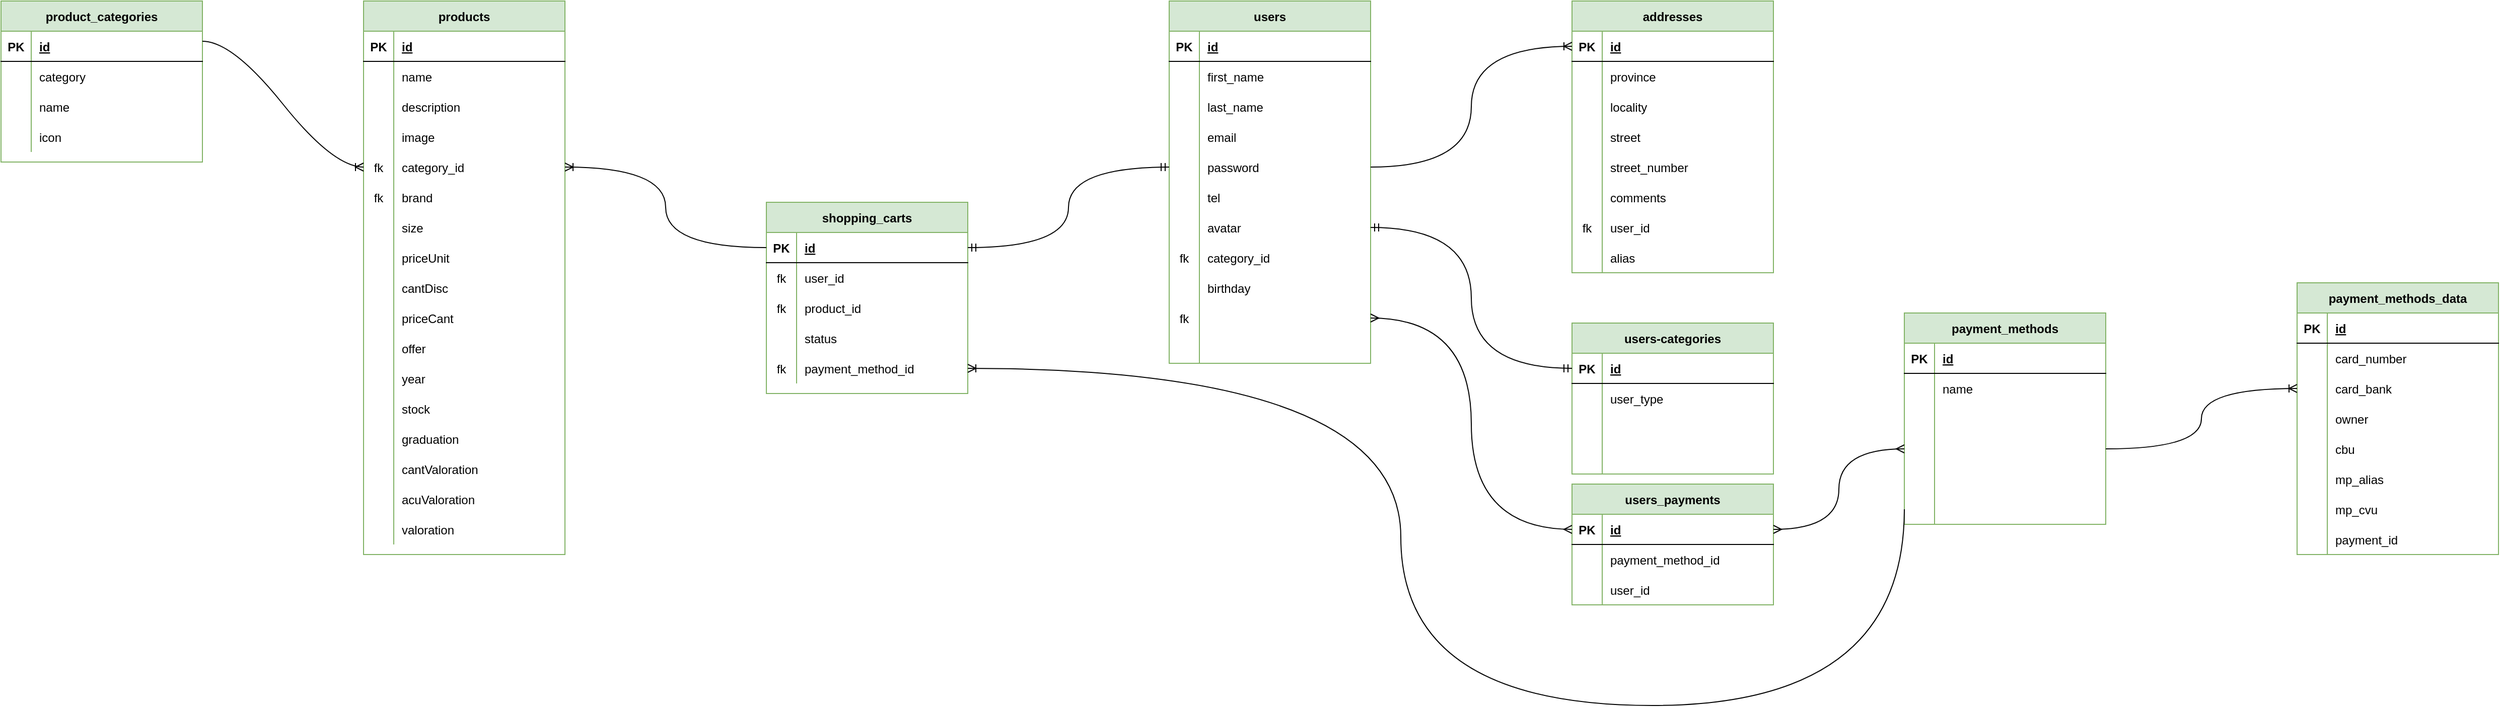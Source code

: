 <mxfile version="18.1.3" type="device"><diagram id="R2lEEEUBdFMjLlhIrx00" name="Page-1"><mxGraphModel dx="2763" dy="1162" grid="1" gridSize="10" guides="1" tooltips="1" connect="1" arrows="1" fold="1" page="1" pageScale="1" pageWidth="850" pageHeight="1100" math="0" shadow="0" extFonts="Permanent Marker^https://fonts.googleapis.com/css?family=Permanent+Marker"><root><mxCell id="0"/><mxCell id="1" parent="0"/><mxCell id="vKX-qQ7nATLXml67R0W1-17" value="products" style="shape=table;startSize=30;container=1;collapsible=1;childLayout=tableLayout;fixedRows=1;rowLines=0;fontStyle=1;align=center;resizeLast=1;fillColor=#d5e8d4;strokeColor=#82b366;" parent="1" vertex="1"><mxGeometry x="-80" y="320" width="200" height="550" as="geometry"/></mxCell><mxCell id="vKX-qQ7nATLXml67R0W1-18" value="" style="shape=tableRow;horizontal=0;startSize=0;swimlaneHead=0;swimlaneBody=0;fillColor=none;collapsible=0;dropTarget=0;points=[[0,0.5],[1,0.5]];portConstraint=eastwest;top=0;left=0;right=0;bottom=1;" parent="vKX-qQ7nATLXml67R0W1-17" vertex="1"><mxGeometry y="30" width="200" height="30" as="geometry"/></mxCell><mxCell id="vKX-qQ7nATLXml67R0W1-19" value="PK" style="shape=partialRectangle;connectable=0;fillColor=none;top=0;left=0;bottom=0;right=0;fontStyle=1;overflow=hidden;" parent="vKX-qQ7nATLXml67R0W1-18" vertex="1"><mxGeometry width="30" height="30" as="geometry"><mxRectangle width="30" height="30" as="alternateBounds"/></mxGeometry></mxCell><mxCell id="vKX-qQ7nATLXml67R0W1-20" value="id" style="shape=partialRectangle;connectable=0;fillColor=none;top=0;left=0;bottom=0;right=0;align=left;spacingLeft=6;fontStyle=5;overflow=hidden;" parent="vKX-qQ7nATLXml67R0W1-18" vertex="1"><mxGeometry x="30" width="170" height="30" as="geometry"><mxRectangle width="170" height="30" as="alternateBounds"/></mxGeometry></mxCell><mxCell id="vKX-qQ7nATLXml67R0W1-21" value="" style="shape=tableRow;horizontal=0;startSize=0;swimlaneHead=0;swimlaneBody=0;fillColor=none;collapsible=0;dropTarget=0;points=[[0,0.5],[1,0.5]];portConstraint=eastwest;top=0;left=0;right=0;bottom=0;" parent="vKX-qQ7nATLXml67R0W1-17" vertex="1"><mxGeometry y="60" width="200" height="30" as="geometry"/></mxCell><mxCell id="vKX-qQ7nATLXml67R0W1-22" value="" style="shape=partialRectangle;connectable=0;fillColor=none;top=0;left=0;bottom=0;right=0;editable=1;overflow=hidden;" parent="vKX-qQ7nATLXml67R0W1-21" vertex="1"><mxGeometry width="30" height="30" as="geometry"><mxRectangle width="30" height="30" as="alternateBounds"/></mxGeometry></mxCell><mxCell id="vKX-qQ7nATLXml67R0W1-23" value="name" style="shape=partialRectangle;connectable=0;fillColor=none;top=0;left=0;bottom=0;right=0;align=left;spacingLeft=6;overflow=hidden;" parent="vKX-qQ7nATLXml67R0W1-21" vertex="1"><mxGeometry x="30" width="170" height="30" as="geometry"><mxRectangle width="170" height="30" as="alternateBounds"/></mxGeometry></mxCell><mxCell id="vKX-qQ7nATLXml67R0W1-24" value="" style="shape=tableRow;horizontal=0;startSize=0;swimlaneHead=0;swimlaneBody=0;fillColor=none;collapsible=0;dropTarget=0;points=[[0,0.5],[1,0.5]];portConstraint=eastwest;top=0;left=0;right=0;bottom=0;" parent="vKX-qQ7nATLXml67R0W1-17" vertex="1"><mxGeometry y="90" width="200" height="30" as="geometry"/></mxCell><mxCell id="vKX-qQ7nATLXml67R0W1-25" value="" style="shape=partialRectangle;connectable=0;fillColor=none;top=0;left=0;bottom=0;right=0;editable=1;overflow=hidden;" parent="vKX-qQ7nATLXml67R0W1-24" vertex="1"><mxGeometry width="30" height="30" as="geometry"><mxRectangle width="30" height="30" as="alternateBounds"/></mxGeometry></mxCell><mxCell id="vKX-qQ7nATLXml67R0W1-26" value="description" style="shape=partialRectangle;connectable=0;fillColor=none;top=0;left=0;bottom=0;right=0;align=left;spacingLeft=6;overflow=hidden;" parent="vKX-qQ7nATLXml67R0W1-24" vertex="1"><mxGeometry x="30" width="170" height="30" as="geometry"><mxRectangle width="170" height="30" as="alternateBounds"/></mxGeometry></mxCell><mxCell id="vKX-qQ7nATLXml67R0W1-27" value="" style="shape=tableRow;horizontal=0;startSize=0;swimlaneHead=0;swimlaneBody=0;fillColor=none;collapsible=0;dropTarget=0;points=[[0,0.5],[1,0.5]];portConstraint=eastwest;top=0;left=0;right=0;bottom=0;" parent="vKX-qQ7nATLXml67R0W1-17" vertex="1"><mxGeometry y="120" width="200" height="30" as="geometry"/></mxCell><mxCell id="vKX-qQ7nATLXml67R0W1-28" value="" style="shape=partialRectangle;connectable=0;fillColor=none;top=0;left=0;bottom=0;right=0;editable=1;overflow=hidden;" parent="vKX-qQ7nATLXml67R0W1-27" vertex="1"><mxGeometry width="30" height="30" as="geometry"><mxRectangle width="30" height="30" as="alternateBounds"/></mxGeometry></mxCell><mxCell id="vKX-qQ7nATLXml67R0W1-29" value="image" style="shape=partialRectangle;connectable=0;fillColor=none;top=0;left=0;bottom=0;right=0;align=left;spacingLeft=6;overflow=hidden;" parent="vKX-qQ7nATLXml67R0W1-27" vertex="1"><mxGeometry x="30" width="170" height="30" as="geometry"><mxRectangle width="170" height="30" as="alternateBounds"/></mxGeometry></mxCell><mxCell id="a1yXQyoGBuwXgBI-GkqS-103" style="shape=tableRow;horizontal=0;startSize=0;swimlaneHead=0;swimlaneBody=0;fillColor=none;collapsible=0;dropTarget=0;points=[[0,0.5],[1,0.5]];portConstraint=eastwest;top=0;left=0;right=0;bottom=0;" parent="vKX-qQ7nATLXml67R0W1-17" vertex="1"><mxGeometry y="150" width="200" height="30" as="geometry"/></mxCell><mxCell id="a1yXQyoGBuwXgBI-GkqS-104" value="fk" style="shape=partialRectangle;connectable=0;fillColor=none;top=0;left=0;bottom=0;right=0;editable=1;overflow=hidden;" parent="a1yXQyoGBuwXgBI-GkqS-103" vertex="1"><mxGeometry width="30" height="30" as="geometry"><mxRectangle width="30" height="30" as="alternateBounds"/></mxGeometry></mxCell><mxCell id="a1yXQyoGBuwXgBI-GkqS-105" value="category_id" style="shape=partialRectangle;connectable=0;fillColor=none;top=0;left=0;bottom=0;right=0;align=left;spacingLeft=6;overflow=hidden;" parent="a1yXQyoGBuwXgBI-GkqS-103" vertex="1"><mxGeometry x="30" width="170" height="30" as="geometry"><mxRectangle width="170" height="30" as="alternateBounds"/></mxGeometry></mxCell><mxCell id="a1yXQyoGBuwXgBI-GkqS-148" style="shape=tableRow;horizontal=0;startSize=0;swimlaneHead=0;swimlaneBody=0;fillColor=none;collapsible=0;dropTarget=0;points=[[0,0.5],[1,0.5]];portConstraint=eastwest;top=0;left=0;right=0;bottom=0;" parent="vKX-qQ7nATLXml67R0W1-17" vertex="1"><mxGeometry y="180" width="200" height="30" as="geometry"/></mxCell><mxCell id="a1yXQyoGBuwXgBI-GkqS-149" value="fk" style="shape=partialRectangle;connectable=0;fillColor=none;top=0;left=0;bottom=0;right=0;editable=1;overflow=hidden;" parent="a1yXQyoGBuwXgBI-GkqS-148" vertex="1"><mxGeometry width="30" height="30" as="geometry"><mxRectangle width="30" height="30" as="alternateBounds"/></mxGeometry></mxCell><mxCell id="a1yXQyoGBuwXgBI-GkqS-150" value="brand" style="shape=partialRectangle;connectable=0;fillColor=none;top=0;left=0;bottom=0;right=0;align=left;spacingLeft=6;overflow=hidden;" parent="a1yXQyoGBuwXgBI-GkqS-148" vertex="1"><mxGeometry x="30" width="170" height="30" as="geometry"><mxRectangle width="170" height="30" as="alternateBounds"/></mxGeometry></mxCell><mxCell id="a1yXQyoGBuwXgBI-GkqS-106" style="shape=tableRow;horizontal=0;startSize=0;swimlaneHead=0;swimlaneBody=0;fillColor=none;collapsible=0;dropTarget=0;points=[[0,0.5],[1,0.5]];portConstraint=eastwest;top=0;left=0;right=0;bottom=0;" parent="vKX-qQ7nATLXml67R0W1-17" vertex="1"><mxGeometry y="210" width="200" height="30" as="geometry"/></mxCell><mxCell id="a1yXQyoGBuwXgBI-GkqS-107" style="shape=partialRectangle;connectable=0;fillColor=none;top=0;left=0;bottom=0;right=0;editable=1;overflow=hidden;" parent="a1yXQyoGBuwXgBI-GkqS-106" vertex="1"><mxGeometry width="30" height="30" as="geometry"><mxRectangle width="30" height="30" as="alternateBounds"/></mxGeometry></mxCell><mxCell id="a1yXQyoGBuwXgBI-GkqS-108" value="size" style="shape=partialRectangle;connectable=0;fillColor=none;top=0;left=0;bottom=0;right=0;align=left;spacingLeft=6;overflow=hidden;" parent="a1yXQyoGBuwXgBI-GkqS-106" vertex="1"><mxGeometry x="30" width="170" height="30" as="geometry"><mxRectangle width="170" height="30" as="alternateBounds"/></mxGeometry></mxCell><mxCell id="a1yXQyoGBuwXgBI-GkqS-109" style="shape=tableRow;horizontal=0;startSize=0;swimlaneHead=0;swimlaneBody=0;fillColor=none;collapsible=0;dropTarget=0;points=[[0,0.5],[1,0.5]];portConstraint=eastwest;top=0;left=0;right=0;bottom=0;" parent="vKX-qQ7nATLXml67R0W1-17" vertex="1"><mxGeometry y="240" width="200" height="30" as="geometry"/></mxCell><mxCell id="a1yXQyoGBuwXgBI-GkqS-110" style="shape=partialRectangle;connectable=0;fillColor=none;top=0;left=0;bottom=0;right=0;editable=1;overflow=hidden;" parent="a1yXQyoGBuwXgBI-GkqS-109" vertex="1"><mxGeometry width="30" height="30" as="geometry"><mxRectangle width="30" height="30" as="alternateBounds"/></mxGeometry></mxCell><mxCell id="a1yXQyoGBuwXgBI-GkqS-111" value="priceUnit" style="shape=partialRectangle;connectable=0;fillColor=none;top=0;left=0;bottom=0;right=0;align=left;spacingLeft=6;overflow=hidden;" parent="a1yXQyoGBuwXgBI-GkqS-109" vertex="1"><mxGeometry x="30" width="170" height="30" as="geometry"><mxRectangle width="170" height="30" as="alternateBounds"/></mxGeometry></mxCell><mxCell id="a1yXQyoGBuwXgBI-GkqS-112" style="shape=tableRow;horizontal=0;startSize=0;swimlaneHead=0;swimlaneBody=0;fillColor=none;collapsible=0;dropTarget=0;points=[[0,0.5],[1,0.5]];portConstraint=eastwest;top=0;left=0;right=0;bottom=0;" parent="vKX-qQ7nATLXml67R0W1-17" vertex="1"><mxGeometry y="270" width="200" height="30" as="geometry"/></mxCell><mxCell id="a1yXQyoGBuwXgBI-GkqS-113" style="shape=partialRectangle;connectable=0;fillColor=none;top=0;left=0;bottom=0;right=0;editable=1;overflow=hidden;" parent="a1yXQyoGBuwXgBI-GkqS-112" vertex="1"><mxGeometry width="30" height="30" as="geometry"><mxRectangle width="30" height="30" as="alternateBounds"/></mxGeometry></mxCell><mxCell id="a1yXQyoGBuwXgBI-GkqS-114" value="cantDisc" style="shape=partialRectangle;connectable=0;fillColor=none;top=0;left=0;bottom=0;right=0;align=left;spacingLeft=6;overflow=hidden;" parent="a1yXQyoGBuwXgBI-GkqS-112" vertex="1"><mxGeometry x="30" width="170" height="30" as="geometry"><mxRectangle width="170" height="30" as="alternateBounds"/></mxGeometry></mxCell><mxCell id="a1yXQyoGBuwXgBI-GkqS-115" style="shape=tableRow;horizontal=0;startSize=0;swimlaneHead=0;swimlaneBody=0;fillColor=none;collapsible=0;dropTarget=0;points=[[0,0.5],[1,0.5]];portConstraint=eastwest;top=0;left=0;right=0;bottom=0;" parent="vKX-qQ7nATLXml67R0W1-17" vertex="1"><mxGeometry y="300" width="200" height="30" as="geometry"/></mxCell><mxCell id="a1yXQyoGBuwXgBI-GkqS-116" style="shape=partialRectangle;connectable=0;fillColor=none;top=0;left=0;bottom=0;right=0;editable=1;overflow=hidden;" parent="a1yXQyoGBuwXgBI-GkqS-115" vertex="1"><mxGeometry width="30" height="30" as="geometry"><mxRectangle width="30" height="30" as="alternateBounds"/></mxGeometry></mxCell><mxCell id="a1yXQyoGBuwXgBI-GkqS-117" value="priceCant" style="shape=partialRectangle;connectable=0;fillColor=none;top=0;left=0;bottom=0;right=0;align=left;spacingLeft=6;overflow=hidden;" parent="a1yXQyoGBuwXgBI-GkqS-115" vertex="1"><mxGeometry x="30" width="170" height="30" as="geometry"><mxRectangle width="170" height="30" as="alternateBounds"/></mxGeometry></mxCell><mxCell id="a1yXQyoGBuwXgBI-GkqS-118" style="shape=tableRow;horizontal=0;startSize=0;swimlaneHead=0;swimlaneBody=0;fillColor=none;collapsible=0;dropTarget=0;points=[[0,0.5],[1,0.5]];portConstraint=eastwest;top=0;left=0;right=0;bottom=0;" parent="vKX-qQ7nATLXml67R0W1-17" vertex="1"><mxGeometry y="330" width="200" height="30" as="geometry"/></mxCell><mxCell id="a1yXQyoGBuwXgBI-GkqS-119" style="shape=partialRectangle;connectable=0;fillColor=none;top=0;left=0;bottom=0;right=0;editable=1;overflow=hidden;" parent="a1yXQyoGBuwXgBI-GkqS-118" vertex="1"><mxGeometry width="30" height="30" as="geometry"><mxRectangle width="30" height="30" as="alternateBounds"/></mxGeometry></mxCell><mxCell id="a1yXQyoGBuwXgBI-GkqS-120" value="offer" style="shape=partialRectangle;connectable=0;fillColor=none;top=0;left=0;bottom=0;right=0;align=left;spacingLeft=6;overflow=hidden;" parent="a1yXQyoGBuwXgBI-GkqS-118" vertex="1"><mxGeometry x="30" width="170" height="30" as="geometry"><mxRectangle width="170" height="30" as="alternateBounds"/></mxGeometry></mxCell><mxCell id="a1yXQyoGBuwXgBI-GkqS-121" style="shape=tableRow;horizontal=0;startSize=0;swimlaneHead=0;swimlaneBody=0;fillColor=none;collapsible=0;dropTarget=0;points=[[0,0.5],[1,0.5]];portConstraint=eastwest;top=0;left=0;right=0;bottom=0;" parent="vKX-qQ7nATLXml67R0W1-17" vertex="1"><mxGeometry y="360" width="200" height="30" as="geometry"/></mxCell><mxCell id="a1yXQyoGBuwXgBI-GkqS-122" style="shape=partialRectangle;connectable=0;fillColor=none;top=0;left=0;bottom=0;right=0;editable=1;overflow=hidden;" parent="a1yXQyoGBuwXgBI-GkqS-121" vertex="1"><mxGeometry width="30" height="30" as="geometry"><mxRectangle width="30" height="30" as="alternateBounds"/></mxGeometry></mxCell><mxCell id="a1yXQyoGBuwXgBI-GkqS-123" value="year" style="shape=partialRectangle;connectable=0;fillColor=none;top=0;left=0;bottom=0;right=0;align=left;spacingLeft=6;overflow=hidden;" parent="a1yXQyoGBuwXgBI-GkqS-121" vertex="1"><mxGeometry x="30" width="170" height="30" as="geometry"><mxRectangle width="170" height="30" as="alternateBounds"/></mxGeometry></mxCell><mxCell id="a1yXQyoGBuwXgBI-GkqS-124" style="shape=tableRow;horizontal=0;startSize=0;swimlaneHead=0;swimlaneBody=0;fillColor=none;collapsible=0;dropTarget=0;points=[[0,0.5],[1,0.5]];portConstraint=eastwest;top=0;left=0;right=0;bottom=0;" parent="vKX-qQ7nATLXml67R0W1-17" vertex="1"><mxGeometry y="390" width="200" height="30" as="geometry"/></mxCell><mxCell id="a1yXQyoGBuwXgBI-GkqS-125" style="shape=partialRectangle;connectable=0;fillColor=none;top=0;left=0;bottom=0;right=0;editable=1;overflow=hidden;" parent="a1yXQyoGBuwXgBI-GkqS-124" vertex="1"><mxGeometry width="30" height="30" as="geometry"><mxRectangle width="30" height="30" as="alternateBounds"/></mxGeometry></mxCell><mxCell id="a1yXQyoGBuwXgBI-GkqS-126" value="stock" style="shape=partialRectangle;connectable=0;fillColor=none;top=0;left=0;bottom=0;right=0;align=left;spacingLeft=6;overflow=hidden;" parent="a1yXQyoGBuwXgBI-GkqS-124" vertex="1"><mxGeometry x="30" width="170" height="30" as="geometry"><mxRectangle width="170" height="30" as="alternateBounds"/></mxGeometry></mxCell><mxCell id="a1yXQyoGBuwXgBI-GkqS-127" style="shape=tableRow;horizontal=0;startSize=0;swimlaneHead=0;swimlaneBody=0;fillColor=none;collapsible=0;dropTarget=0;points=[[0,0.5],[1,0.5]];portConstraint=eastwest;top=0;left=0;right=0;bottom=0;" parent="vKX-qQ7nATLXml67R0W1-17" vertex="1"><mxGeometry y="420" width="200" height="30" as="geometry"/></mxCell><mxCell id="a1yXQyoGBuwXgBI-GkqS-128" style="shape=partialRectangle;connectable=0;fillColor=none;top=0;left=0;bottom=0;right=0;editable=1;overflow=hidden;" parent="a1yXQyoGBuwXgBI-GkqS-127" vertex="1"><mxGeometry width="30" height="30" as="geometry"><mxRectangle width="30" height="30" as="alternateBounds"/></mxGeometry></mxCell><mxCell id="a1yXQyoGBuwXgBI-GkqS-129" value="graduation" style="shape=partialRectangle;connectable=0;fillColor=none;top=0;left=0;bottom=0;right=0;align=left;spacingLeft=6;overflow=hidden;" parent="a1yXQyoGBuwXgBI-GkqS-127" vertex="1"><mxGeometry x="30" width="170" height="30" as="geometry"><mxRectangle width="170" height="30" as="alternateBounds"/></mxGeometry></mxCell><mxCell id="a1yXQyoGBuwXgBI-GkqS-130" style="shape=tableRow;horizontal=0;startSize=0;swimlaneHead=0;swimlaneBody=0;fillColor=none;collapsible=0;dropTarget=0;points=[[0,0.5],[1,0.5]];portConstraint=eastwest;top=0;left=0;right=0;bottom=0;" parent="vKX-qQ7nATLXml67R0W1-17" vertex="1"><mxGeometry y="450" width="200" height="30" as="geometry"/></mxCell><mxCell id="a1yXQyoGBuwXgBI-GkqS-131" style="shape=partialRectangle;connectable=0;fillColor=none;top=0;left=0;bottom=0;right=0;editable=1;overflow=hidden;" parent="a1yXQyoGBuwXgBI-GkqS-130" vertex="1"><mxGeometry width="30" height="30" as="geometry"><mxRectangle width="30" height="30" as="alternateBounds"/></mxGeometry></mxCell><mxCell id="a1yXQyoGBuwXgBI-GkqS-132" value="cantValoration" style="shape=partialRectangle;connectable=0;fillColor=none;top=0;left=0;bottom=0;right=0;align=left;spacingLeft=6;overflow=hidden;" parent="a1yXQyoGBuwXgBI-GkqS-130" vertex="1"><mxGeometry x="30" width="170" height="30" as="geometry"><mxRectangle width="170" height="30" as="alternateBounds"/></mxGeometry></mxCell><mxCell id="a1yXQyoGBuwXgBI-GkqS-136" style="shape=tableRow;horizontal=0;startSize=0;swimlaneHead=0;swimlaneBody=0;fillColor=none;collapsible=0;dropTarget=0;points=[[0,0.5],[1,0.5]];portConstraint=eastwest;top=0;left=0;right=0;bottom=0;" parent="vKX-qQ7nATLXml67R0W1-17" vertex="1"><mxGeometry y="480" width="200" height="30" as="geometry"/></mxCell><mxCell id="a1yXQyoGBuwXgBI-GkqS-137" style="shape=partialRectangle;connectable=0;fillColor=none;top=0;left=0;bottom=0;right=0;editable=1;overflow=hidden;" parent="a1yXQyoGBuwXgBI-GkqS-136" vertex="1"><mxGeometry width="30" height="30" as="geometry"><mxRectangle width="30" height="30" as="alternateBounds"/></mxGeometry></mxCell><mxCell id="a1yXQyoGBuwXgBI-GkqS-138" value="acuValoration" style="shape=partialRectangle;connectable=0;fillColor=none;top=0;left=0;bottom=0;right=0;align=left;spacingLeft=6;overflow=hidden;" parent="a1yXQyoGBuwXgBI-GkqS-136" vertex="1"><mxGeometry x="30" width="170" height="30" as="geometry"><mxRectangle width="170" height="30" as="alternateBounds"/></mxGeometry></mxCell><mxCell id="a1yXQyoGBuwXgBI-GkqS-133" style="shape=tableRow;horizontal=0;startSize=0;swimlaneHead=0;swimlaneBody=0;fillColor=none;collapsible=0;dropTarget=0;points=[[0,0.5],[1,0.5]];portConstraint=eastwest;top=0;left=0;right=0;bottom=0;" parent="vKX-qQ7nATLXml67R0W1-17" vertex="1"><mxGeometry y="510" width="200" height="30" as="geometry"/></mxCell><mxCell id="a1yXQyoGBuwXgBI-GkqS-134" style="shape=partialRectangle;connectable=0;fillColor=none;top=0;left=0;bottom=0;right=0;editable=1;overflow=hidden;" parent="a1yXQyoGBuwXgBI-GkqS-133" vertex="1"><mxGeometry width="30" height="30" as="geometry"><mxRectangle width="30" height="30" as="alternateBounds"/></mxGeometry></mxCell><mxCell id="a1yXQyoGBuwXgBI-GkqS-135" value="valoration" style="shape=partialRectangle;connectable=0;fillColor=none;top=0;left=0;bottom=0;right=0;align=left;spacingLeft=6;overflow=hidden;" parent="a1yXQyoGBuwXgBI-GkqS-133" vertex="1"><mxGeometry x="30" width="170" height="30" as="geometry"><mxRectangle width="170" height="30" as="alternateBounds"/></mxGeometry></mxCell><mxCell id="vKX-qQ7nATLXml67R0W1-32" value="users" style="shape=table;startSize=30;container=1;collapsible=1;childLayout=tableLayout;fixedRows=1;rowLines=0;fontStyle=1;align=center;resizeLast=1;direction=east;fillColor=#d5e8d4;strokeColor=#82b366;" parent="1" vertex="1"><mxGeometry x="720" y="320" width="200" height="360" as="geometry"/></mxCell><mxCell id="vKX-qQ7nATLXml67R0W1-33" value="" style="shape=tableRow;horizontal=0;startSize=0;swimlaneHead=0;swimlaneBody=0;fillColor=none;collapsible=0;dropTarget=0;points=[[0,0.5],[1,0.5]];portConstraint=eastwest;top=0;left=0;right=0;bottom=1;" parent="vKX-qQ7nATLXml67R0W1-32" vertex="1"><mxGeometry y="30" width="200" height="30" as="geometry"/></mxCell><mxCell id="vKX-qQ7nATLXml67R0W1-34" value="PK" style="shape=partialRectangle;connectable=0;fillColor=none;top=0;left=0;bottom=0;right=0;fontStyle=1;overflow=hidden;" parent="vKX-qQ7nATLXml67R0W1-33" vertex="1"><mxGeometry width="30" height="30" as="geometry"><mxRectangle width="30" height="30" as="alternateBounds"/></mxGeometry></mxCell><mxCell id="vKX-qQ7nATLXml67R0W1-35" value="id" style="shape=partialRectangle;connectable=0;fillColor=none;top=0;left=0;bottom=0;right=0;align=left;spacingLeft=6;fontStyle=5;overflow=hidden;" parent="vKX-qQ7nATLXml67R0W1-33" vertex="1"><mxGeometry x="30" width="170" height="30" as="geometry"><mxRectangle width="170" height="30" as="alternateBounds"/></mxGeometry></mxCell><mxCell id="vKX-qQ7nATLXml67R0W1-36" value="" style="shape=tableRow;horizontal=0;startSize=0;swimlaneHead=0;swimlaneBody=0;fillColor=none;collapsible=0;dropTarget=0;points=[[0,0.5],[1,0.5]];portConstraint=eastwest;top=0;left=0;right=0;bottom=0;" parent="vKX-qQ7nATLXml67R0W1-32" vertex="1"><mxGeometry y="60" width="200" height="30" as="geometry"/></mxCell><mxCell id="vKX-qQ7nATLXml67R0W1-37" value="" style="shape=partialRectangle;connectable=0;fillColor=none;top=0;left=0;bottom=0;right=0;editable=1;overflow=hidden;" parent="vKX-qQ7nATLXml67R0W1-36" vertex="1"><mxGeometry width="30" height="30" as="geometry"><mxRectangle width="30" height="30" as="alternateBounds"/></mxGeometry></mxCell><mxCell id="vKX-qQ7nATLXml67R0W1-38" value="first_name" style="shape=partialRectangle;connectable=0;fillColor=none;top=0;left=0;bottom=0;right=0;align=left;spacingLeft=6;overflow=hidden;" parent="vKX-qQ7nATLXml67R0W1-36" vertex="1"><mxGeometry x="30" width="170" height="30" as="geometry"><mxRectangle width="170" height="30" as="alternateBounds"/></mxGeometry></mxCell><mxCell id="vKX-qQ7nATLXml67R0W1-39" value="" style="shape=tableRow;horizontal=0;startSize=0;swimlaneHead=0;swimlaneBody=0;fillColor=none;collapsible=0;dropTarget=0;points=[[0,0.5],[1,0.5]];portConstraint=eastwest;top=0;left=0;right=0;bottom=0;" parent="vKX-qQ7nATLXml67R0W1-32" vertex="1"><mxGeometry y="90" width="200" height="30" as="geometry"/></mxCell><mxCell id="vKX-qQ7nATLXml67R0W1-40" value="" style="shape=partialRectangle;connectable=0;fillColor=none;top=0;left=0;bottom=0;right=0;editable=1;overflow=hidden;" parent="vKX-qQ7nATLXml67R0W1-39" vertex="1"><mxGeometry width="30" height="30" as="geometry"><mxRectangle width="30" height="30" as="alternateBounds"/></mxGeometry></mxCell><mxCell id="vKX-qQ7nATLXml67R0W1-41" value="last_name" style="shape=partialRectangle;connectable=0;fillColor=none;top=0;left=0;bottom=0;right=0;align=left;spacingLeft=6;overflow=hidden;" parent="vKX-qQ7nATLXml67R0W1-39" vertex="1"><mxGeometry x="30" width="170" height="30" as="geometry"><mxRectangle width="170" height="30" as="alternateBounds"/></mxGeometry></mxCell><mxCell id="vKX-qQ7nATLXml67R0W1-42" value="" style="shape=tableRow;horizontal=0;startSize=0;swimlaneHead=0;swimlaneBody=0;fillColor=none;collapsible=0;dropTarget=0;points=[[0,0.5],[1,0.5]];portConstraint=eastwest;top=0;left=0;right=0;bottom=0;" parent="vKX-qQ7nATLXml67R0W1-32" vertex="1"><mxGeometry y="120" width="200" height="30" as="geometry"/></mxCell><mxCell id="vKX-qQ7nATLXml67R0W1-43" value="" style="shape=partialRectangle;connectable=0;fillColor=none;top=0;left=0;bottom=0;right=0;editable=1;overflow=hidden;" parent="vKX-qQ7nATLXml67R0W1-42" vertex="1"><mxGeometry width="30" height="30" as="geometry"><mxRectangle width="30" height="30" as="alternateBounds"/></mxGeometry></mxCell><mxCell id="vKX-qQ7nATLXml67R0W1-44" value="email" style="shape=partialRectangle;connectable=0;fillColor=none;top=0;left=0;bottom=0;right=0;align=left;spacingLeft=6;overflow=hidden;" parent="vKX-qQ7nATLXml67R0W1-42" vertex="1"><mxGeometry x="30" width="170" height="30" as="geometry"><mxRectangle width="170" height="30" as="alternateBounds"/></mxGeometry></mxCell><mxCell id="a1yXQyoGBuwXgBI-GkqS-31" style="shape=tableRow;horizontal=0;startSize=0;swimlaneHead=0;swimlaneBody=0;fillColor=none;collapsible=0;dropTarget=0;points=[[0,0.5],[1,0.5]];portConstraint=eastwest;top=0;left=0;right=0;bottom=0;" parent="vKX-qQ7nATLXml67R0W1-32" vertex="1"><mxGeometry y="150" width="200" height="30" as="geometry"/></mxCell><mxCell id="a1yXQyoGBuwXgBI-GkqS-32" style="shape=partialRectangle;connectable=0;fillColor=none;top=0;left=0;bottom=0;right=0;editable=1;overflow=hidden;" parent="a1yXQyoGBuwXgBI-GkqS-31" vertex="1"><mxGeometry width="30" height="30" as="geometry"><mxRectangle width="30" height="30" as="alternateBounds"/></mxGeometry></mxCell><mxCell id="a1yXQyoGBuwXgBI-GkqS-33" value="password" style="shape=partialRectangle;connectable=0;fillColor=none;top=0;left=0;bottom=0;right=0;align=left;spacingLeft=6;overflow=hidden;" parent="a1yXQyoGBuwXgBI-GkqS-31" vertex="1"><mxGeometry x="30" width="170" height="30" as="geometry"><mxRectangle width="170" height="30" as="alternateBounds"/></mxGeometry></mxCell><mxCell id="a1yXQyoGBuwXgBI-GkqS-34" style="shape=tableRow;horizontal=0;startSize=0;swimlaneHead=0;swimlaneBody=0;fillColor=none;collapsible=0;dropTarget=0;points=[[0,0.5],[1,0.5]];portConstraint=eastwest;top=0;left=0;right=0;bottom=0;" parent="vKX-qQ7nATLXml67R0W1-32" vertex="1"><mxGeometry y="180" width="200" height="30" as="geometry"/></mxCell><mxCell id="a1yXQyoGBuwXgBI-GkqS-35" style="shape=partialRectangle;connectable=0;fillColor=none;top=0;left=0;bottom=0;right=0;editable=1;overflow=hidden;" parent="a1yXQyoGBuwXgBI-GkqS-34" vertex="1"><mxGeometry width="30" height="30" as="geometry"><mxRectangle width="30" height="30" as="alternateBounds"/></mxGeometry></mxCell><mxCell id="a1yXQyoGBuwXgBI-GkqS-36" value="tel" style="shape=partialRectangle;connectable=0;fillColor=none;top=0;left=0;bottom=0;right=0;align=left;spacingLeft=6;overflow=hidden;" parent="a1yXQyoGBuwXgBI-GkqS-34" vertex="1"><mxGeometry x="30" width="170" height="30" as="geometry"><mxRectangle width="170" height="30" as="alternateBounds"/></mxGeometry></mxCell><mxCell id="a1yXQyoGBuwXgBI-GkqS-37" style="shape=tableRow;horizontal=0;startSize=0;swimlaneHead=0;swimlaneBody=0;fillColor=none;collapsible=0;dropTarget=0;points=[[0,0.5],[1,0.5]];portConstraint=eastwest;top=0;left=0;right=0;bottom=0;" parent="vKX-qQ7nATLXml67R0W1-32" vertex="1"><mxGeometry y="210" width="200" height="30" as="geometry"/></mxCell><mxCell id="a1yXQyoGBuwXgBI-GkqS-38" style="shape=partialRectangle;connectable=0;fillColor=none;top=0;left=0;bottom=0;right=0;editable=1;overflow=hidden;" parent="a1yXQyoGBuwXgBI-GkqS-37" vertex="1"><mxGeometry width="30" height="30" as="geometry"><mxRectangle width="30" height="30" as="alternateBounds"/></mxGeometry></mxCell><mxCell id="a1yXQyoGBuwXgBI-GkqS-39" value="avatar" style="shape=partialRectangle;connectable=0;fillColor=none;top=0;left=0;bottom=0;right=0;align=left;spacingLeft=6;overflow=hidden;" parent="a1yXQyoGBuwXgBI-GkqS-37" vertex="1"><mxGeometry x="30" width="170" height="30" as="geometry"><mxRectangle width="170" height="30" as="alternateBounds"/></mxGeometry></mxCell><mxCell id="a1yXQyoGBuwXgBI-GkqS-40" style="shape=tableRow;horizontal=0;startSize=0;swimlaneHead=0;swimlaneBody=0;fillColor=none;collapsible=0;dropTarget=0;points=[[0,0.5],[1,0.5]];portConstraint=eastwest;top=0;left=0;right=0;bottom=0;" parent="vKX-qQ7nATLXml67R0W1-32" vertex="1"><mxGeometry y="240" width="200" height="30" as="geometry"/></mxCell><mxCell id="a1yXQyoGBuwXgBI-GkqS-41" value="fk" style="shape=partialRectangle;connectable=0;fillColor=none;top=0;left=0;bottom=0;right=0;editable=1;overflow=hidden;" parent="a1yXQyoGBuwXgBI-GkqS-40" vertex="1"><mxGeometry width="30" height="30" as="geometry"><mxRectangle width="30" height="30" as="alternateBounds"/></mxGeometry></mxCell><mxCell id="a1yXQyoGBuwXgBI-GkqS-42" value="category_id" style="shape=partialRectangle;connectable=0;fillColor=none;top=0;left=0;bottom=0;right=0;align=left;spacingLeft=6;overflow=hidden;" parent="a1yXQyoGBuwXgBI-GkqS-40" vertex="1"><mxGeometry x="30" width="170" height="30" as="geometry"><mxRectangle width="170" height="30" as="alternateBounds"/></mxGeometry></mxCell><mxCell id="a1yXQyoGBuwXgBI-GkqS-49" style="shape=tableRow;horizontal=0;startSize=0;swimlaneHead=0;swimlaneBody=0;fillColor=none;collapsible=0;dropTarget=0;points=[[0,0.5],[1,0.5]];portConstraint=eastwest;top=0;left=0;right=0;bottom=0;" parent="vKX-qQ7nATLXml67R0W1-32" vertex="1"><mxGeometry y="270" width="200" height="30" as="geometry"/></mxCell><mxCell id="a1yXQyoGBuwXgBI-GkqS-50" style="shape=partialRectangle;connectable=0;fillColor=none;top=0;left=0;bottom=0;right=0;editable=1;overflow=hidden;" parent="a1yXQyoGBuwXgBI-GkqS-49" vertex="1"><mxGeometry width="30" height="30" as="geometry"><mxRectangle width="30" height="30" as="alternateBounds"/></mxGeometry></mxCell><mxCell id="a1yXQyoGBuwXgBI-GkqS-51" value="birthday" style="shape=partialRectangle;connectable=0;fillColor=none;top=0;left=0;bottom=0;right=0;align=left;spacingLeft=6;overflow=hidden;" parent="a1yXQyoGBuwXgBI-GkqS-49" vertex="1"><mxGeometry x="30" width="170" height="30" as="geometry"><mxRectangle width="170" height="30" as="alternateBounds"/></mxGeometry></mxCell><mxCell id="a1yXQyoGBuwXgBI-GkqS-70" style="shape=tableRow;horizontal=0;startSize=0;swimlaneHead=0;swimlaneBody=0;fillColor=none;collapsible=0;dropTarget=0;points=[[0,0.5],[1,0.5]];portConstraint=eastwest;top=0;left=0;right=0;bottom=0;" parent="vKX-qQ7nATLXml67R0W1-32" vertex="1"><mxGeometry y="300" width="200" height="30" as="geometry"/></mxCell><mxCell id="a1yXQyoGBuwXgBI-GkqS-71" value="fk" style="shape=partialRectangle;connectable=0;fillColor=none;top=0;left=0;bottom=0;right=0;editable=1;overflow=hidden;" parent="a1yXQyoGBuwXgBI-GkqS-70" vertex="1"><mxGeometry width="30" height="30" as="geometry"><mxRectangle width="30" height="30" as="alternateBounds"/></mxGeometry></mxCell><mxCell id="a1yXQyoGBuwXgBI-GkqS-72" value="" style="shape=partialRectangle;connectable=0;fillColor=none;top=0;left=0;bottom=0;right=0;align=left;spacingLeft=6;overflow=hidden;" parent="a1yXQyoGBuwXgBI-GkqS-70" vertex="1"><mxGeometry x="30" width="170" height="30" as="geometry"><mxRectangle width="170" height="30" as="alternateBounds"/></mxGeometry></mxCell><mxCell id="K3FJyPm6B2ICdY3AMj5Y-20" style="shape=tableRow;horizontal=0;startSize=0;swimlaneHead=0;swimlaneBody=0;fillColor=none;collapsible=0;dropTarget=0;points=[[0,0.5],[1,0.5]];portConstraint=eastwest;top=0;left=0;right=0;bottom=0;" parent="vKX-qQ7nATLXml67R0W1-32" vertex="1"><mxGeometry y="330" width="200" height="30" as="geometry"/></mxCell><mxCell id="K3FJyPm6B2ICdY3AMj5Y-21" style="shape=partialRectangle;connectable=0;fillColor=none;top=0;left=0;bottom=0;right=0;editable=1;overflow=hidden;" parent="K3FJyPm6B2ICdY3AMj5Y-20" vertex="1"><mxGeometry width="30" height="30" as="geometry"><mxRectangle width="30" height="30" as="alternateBounds"/></mxGeometry></mxCell><mxCell id="K3FJyPm6B2ICdY3AMj5Y-22" style="shape=partialRectangle;connectable=0;fillColor=none;top=0;left=0;bottom=0;right=0;align=left;spacingLeft=6;overflow=hidden;" parent="K3FJyPm6B2ICdY3AMj5Y-20" vertex="1"><mxGeometry x="30" width="170" height="30" as="geometry"><mxRectangle width="170" height="30" as="alternateBounds"/></mxGeometry></mxCell><mxCell id="vKX-qQ7nATLXml67R0W1-45" value="shopping_carts" style="shape=table;startSize=30;container=1;collapsible=1;childLayout=tableLayout;fixedRows=1;rowLines=0;fontStyle=1;align=center;resizeLast=1;fillColor=#d5e8d4;strokeColor=#82b366;" parent="1" vertex="1"><mxGeometry x="320" y="520" width="200" height="190" as="geometry"/></mxCell><mxCell id="vKX-qQ7nATLXml67R0W1-46" value="" style="shape=tableRow;horizontal=0;startSize=0;swimlaneHead=0;swimlaneBody=0;fillColor=none;collapsible=0;dropTarget=0;points=[[0,0.5],[1,0.5]];portConstraint=eastwest;top=0;left=0;right=0;bottom=1;" parent="vKX-qQ7nATLXml67R0W1-45" vertex="1"><mxGeometry y="30" width="200" height="30" as="geometry"/></mxCell><mxCell id="vKX-qQ7nATLXml67R0W1-47" value="PK" style="shape=partialRectangle;connectable=0;fillColor=none;top=0;left=0;bottom=0;right=0;fontStyle=1;overflow=hidden;" parent="vKX-qQ7nATLXml67R0W1-46" vertex="1"><mxGeometry width="30" height="30" as="geometry"><mxRectangle width="30" height="30" as="alternateBounds"/></mxGeometry></mxCell><mxCell id="vKX-qQ7nATLXml67R0W1-48" value="id" style="shape=partialRectangle;connectable=0;fillColor=none;top=0;left=0;bottom=0;right=0;align=left;spacingLeft=6;fontStyle=5;overflow=hidden;" parent="vKX-qQ7nATLXml67R0W1-46" vertex="1"><mxGeometry x="30" width="170" height="30" as="geometry"><mxRectangle width="170" height="30" as="alternateBounds"/></mxGeometry></mxCell><mxCell id="vKX-qQ7nATLXml67R0W1-49" value="" style="shape=tableRow;horizontal=0;startSize=0;swimlaneHead=0;swimlaneBody=0;fillColor=none;collapsible=0;dropTarget=0;points=[[0,0.5],[1,0.5]];portConstraint=eastwest;top=0;left=0;right=0;bottom=0;" parent="vKX-qQ7nATLXml67R0W1-45" vertex="1"><mxGeometry y="60" width="200" height="30" as="geometry"/></mxCell><mxCell id="vKX-qQ7nATLXml67R0W1-50" value="fk" style="shape=partialRectangle;connectable=0;fillColor=none;top=0;left=0;bottom=0;right=0;editable=1;overflow=hidden;" parent="vKX-qQ7nATLXml67R0W1-49" vertex="1"><mxGeometry width="30" height="30" as="geometry"><mxRectangle width="30" height="30" as="alternateBounds"/></mxGeometry></mxCell><mxCell id="vKX-qQ7nATLXml67R0W1-51" value="user_id" style="shape=partialRectangle;connectable=0;fillColor=none;top=0;left=0;bottom=0;right=0;align=left;spacingLeft=6;overflow=hidden;" parent="vKX-qQ7nATLXml67R0W1-49" vertex="1"><mxGeometry x="30" width="170" height="30" as="geometry"><mxRectangle width="170" height="30" as="alternateBounds"/></mxGeometry></mxCell><mxCell id="vKX-qQ7nATLXml67R0W1-52" value="" style="shape=tableRow;horizontal=0;startSize=0;swimlaneHead=0;swimlaneBody=0;fillColor=none;collapsible=0;dropTarget=0;points=[[0,0.5],[1,0.5]];portConstraint=eastwest;top=0;left=0;right=0;bottom=0;" parent="vKX-qQ7nATLXml67R0W1-45" vertex="1"><mxGeometry y="90" width="200" height="30" as="geometry"/></mxCell><mxCell id="vKX-qQ7nATLXml67R0W1-53" value="fk" style="shape=partialRectangle;connectable=0;fillColor=none;top=0;left=0;bottom=0;right=0;editable=1;overflow=hidden;" parent="vKX-qQ7nATLXml67R0W1-52" vertex="1"><mxGeometry width="30" height="30" as="geometry"><mxRectangle width="30" height="30" as="alternateBounds"/></mxGeometry></mxCell><mxCell id="vKX-qQ7nATLXml67R0W1-54" value="product_id" style="shape=partialRectangle;connectable=0;fillColor=none;top=0;left=0;bottom=0;right=0;align=left;spacingLeft=6;overflow=hidden;" parent="vKX-qQ7nATLXml67R0W1-52" vertex="1"><mxGeometry x="30" width="170" height="30" as="geometry"><mxRectangle width="170" height="30" as="alternateBounds"/></mxGeometry></mxCell><mxCell id="K3FJyPm6B2ICdY3AMj5Y-59" style="shape=tableRow;horizontal=0;startSize=0;swimlaneHead=0;swimlaneBody=0;fillColor=none;collapsible=0;dropTarget=0;points=[[0,0.5],[1,0.5]];portConstraint=eastwest;top=0;left=0;right=0;bottom=0;" parent="vKX-qQ7nATLXml67R0W1-45" vertex="1"><mxGeometry y="120" width="200" height="30" as="geometry"/></mxCell><mxCell id="K3FJyPm6B2ICdY3AMj5Y-60" style="shape=partialRectangle;connectable=0;fillColor=none;top=0;left=0;bottom=0;right=0;editable=1;overflow=hidden;" parent="K3FJyPm6B2ICdY3AMj5Y-59" vertex="1"><mxGeometry width="30" height="30" as="geometry"><mxRectangle width="30" height="30" as="alternateBounds"/></mxGeometry></mxCell><mxCell id="K3FJyPm6B2ICdY3AMj5Y-61" value="status" style="shape=partialRectangle;connectable=0;fillColor=none;top=0;left=0;bottom=0;right=0;align=left;spacingLeft=6;overflow=hidden;" parent="K3FJyPm6B2ICdY3AMj5Y-59" vertex="1"><mxGeometry x="30" width="170" height="30" as="geometry"><mxRectangle width="170" height="30" as="alternateBounds"/></mxGeometry></mxCell><mxCell id="K3FJyPm6B2ICdY3AMj5Y-67" style="shape=tableRow;horizontal=0;startSize=0;swimlaneHead=0;swimlaneBody=0;fillColor=none;collapsible=0;dropTarget=0;points=[[0,0.5],[1,0.5]];portConstraint=eastwest;top=0;left=0;right=0;bottom=0;" parent="vKX-qQ7nATLXml67R0W1-45" vertex="1"><mxGeometry y="150" width="200" height="30" as="geometry"/></mxCell><mxCell id="K3FJyPm6B2ICdY3AMj5Y-68" value="fk" style="shape=partialRectangle;connectable=0;fillColor=none;top=0;left=0;bottom=0;right=0;editable=1;overflow=hidden;" parent="K3FJyPm6B2ICdY3AMj5Y-67" vertex="1"><mxGeometry width="30" height="30" as="geometry"><mxRectangle width="30" height="30" as="alternateBounds"/></mxGeometry></mxCell><mxCell id="K3FJyPm6B2ICdY3AMj5Y-69" value="payment_method_id" style="shape=partialRectangle;connectable=0;fillColor=none;top=0;left=0;bottom=0;right=0;align=left;spacingLeft=6;overflow=hidden;" parent="K3FJyPm6B2ICdY3AMj5Y-67" vertex="1"><mxGeometry x="30" width="170" height="30" as="geometry"><mxRectangle width="170" height="30" as="alternateBounds"/></mxGeometry></mxCell><mxCell id="vKX-qQ7nATLXml67R0W1-92" value="addresses" style="shape=table;startSize=30;container=1;collapsible=1;childLayout=tableLayout;fixedRows=1;rowLines=0;fontStyle=1;align=center;resizeLast=1;fillColor=#d5e8d4;strokeColor=#82b366;" parent="1" vertex="1"><mxGeometry x="1120" y="320" width="200" height="270" as="geometry"/></mxCell><mxCell id="vKX-qQ7nATLXml67R0W1-93" value="" style="shape=tableRow;horizontal=0;startSize=0;swimlaneHead=0;swimlaneBody=0;fillColor=none;collapsible=0;dropTarget=0;points=[[0,0.5],[1,0.5]];portConstraint=eastwest;top=0;left=0;right=0;bottom=1;" parent="vKX-qQ7nATLXml67R0W1-92" vertex="1"><mxGeometry y="30" width="200" height="30" as="geometry"/></mxCell><mxCell id="vKX-qQ7nATLXml67R0W1-94" value="PK" style="shape=partialRectangle;connectable=0;fillColor=none;top=0;left=0;bottom=0;right=0;fontStyle=1;overflow=hidden;" parent="vKX-qQ7nATLXml67R0W1-93" vertex="1"><mxGeometry width="30" height="30" as="geometry"><mxRectangle width="30" height="30" as="alternateBounds"/></mxGeometry></mxCell><mxCell id="vKX-qQ7nATLXml67R0W1-95" value="id" style="shape=partialRectangle;connectable=0;fillColor=none;top=0;left=0;bottom=0;right=0;align=left;spacingLeft=6;fontStyle=5;overflow=hidden;" parent="vKX-qQ7nATLXml67R0W1-93" vertex="1"><mxGeometry x="30" width="170" height="30" as="geometry"><mxRectangle width="170" height="30" as="alternateBounds"/></mxGeometry></mxCell><mxCell id="vKX-qQ7nATLXml67R0W1-96" value="" style="shape=tableRow;horizontal=0;startSize=0;swimlaneHead=0;swimlaneBody=0;fillColor=none;collapsible=0;dropTarget=0;points=[[0,0.5],[1,0.5]];portConstraint=eastwest;top=0;left=0;right=0;bottom=0;" parent="vKX-qQ7nATLXml67R0W1-92" vertex="1"><mxGeometry y="60" width="200" height="30" as="geometry"/></mxCell><mxCell id="vKX-qQ7nATLXml67R0W1-97" value="" style="shape=partialRectangle;connectable=0;fillColor=none;top=0;left=0;bottom=0;right=0;editable=1;overflow=hidden;" parent="vKX-qQ7nATLXml67R0W1-96" vertex="1"><mxGeometry width="30" height="30" as="geometry"><mxRectangle width="30" height="30" as="alternateBounds"/></mxGeometry></mxCell><mxCell id="vKX-qQ7nATLXml67R0W1-98" value="province" style="shape=partialRectangle;connectable=0;fillColor=none;top=0;left=0;bottom=0;right=0;align=left;spacingLeft=6;overflow=hidden;" parent="vKX-qQ7nATLXml67R0W1-96" vertex="1"><mxGeometry x="30" width="170" height="30" as="geometry"><mxRectangle width="170" height="30" as="alternateBounds"/></mxGeometry></mxCell><mxCell id="vKX-qQ7nATLXml67R0W1-99" value="" style="shape=tableRow;horizontal=0;startSize=0;swimlaneHead=0;swimlaneBody=0;fillColor=none;collapsible=0;dropTarget=0;points=[[0,0.5],[1,0.5]];portConstraint=eastwest;top=0;left=0;right=0;bottom=0;" parent="vKX-qQ7nATLXml67R0W1-92" vertex="1"><mxGeometry y="90" width="200" height="30" as="geometry"/></mxCell><mxCell id="vKX-qQ7nATLXml67R0W1-100" value="" style="shape=partialRectangle;connectable=0;fillColor=none;top=0;left=0;bottom=0;right=0;editable=1;overflow=hidden;" parent="vKX-qQ7nATLXml67R0W1-99" vertex="1"><mxGeometry width="30" height="30" as="geometry"><mxRectangle width="30" height="30" as="alternateBounds"/></mxGeometry></mxCell><mxCell id="vKX-qQ7nATLXml67R0W1-101" value="locality" style="shape=partialRectangle;connectable=0;fillColor=none;top=0;left=0;bottom=0;right=0;align=left;spacingLeft=6;overflow=hidden;" parent="vKX-qQ7nATLXml67R0W1-99" vertex="1"><mxGeometry x="30" width="170" height="30" as="geometry"><mxRectangle width="170" height="30" as="alternateBounds"/></mxGeometry></mxCell><mxCell id="vKX-qQ7nATLXml67R0W1-102" value="" style="shape=tableRow;horizontal=0;startSize=0;swimlaneHead=0;swimlaneBody=0;fillColor=none;collapsible=0;dropTarget=0;points=[[0,0.5],[1,0.5]];portConstraint=eastwest;top=0;left=0;right=0;bottom=0;" parent="vKX-qQ7nATLXml67R0W1-92" vertex="1"><mxGeometry y="120" width="200" height="30" as="geometry"/></mxCell><mxCell id="vKX-qQ7nATLXml67R0W1-103" value="" style="shape=partialRectangle;connectable=0;fillColor=none;top=0;left=0;bottom=0;right=0;editable=1;overflow=hidden;" parent="vKX-qQ7nATLXml67R0W1-102" vertex="1"><mxGeometry width="30" height="30" as="geometry"><mxRectangle width="30" height="30" as="alternateBounds"/></mxGeometry></mxCell><mxCell id="vKX-qQ7nATLXml67R0W1-104" value="street" style="shape=partialRectangle;connectable=0;fillColor=none;top=0;left=0;bottom=0;right=0;align=left;spacingLeft=6;overflow=hidden;" parent="vKX-qQ7nATLXml67R0W1-102" vertex="1"><mxGeometry x="30" width="170" height="30" as="geometry"><mxRectangle width="170" height="30" as="alternateBounds"/></mxGeometry></mxCell><mxCell id="a1yXQyoGBuwXgBI-GkqS-58" style="shape=tableRow;horizontal=0;startSize=0;swimlaneHead=0;swimlaneBody=0;fillColor=none;collapsible=0;dropTarget=0;points=[[0,0.5],[1,0.5]];portConstraint=eastwest;top=0;left=0;right=0;bottom=0;" parent="vKX-qQ7nATLXml67R0W1-92" vertex="1"><mxGeometry y="150" width="200" height="30" as="geometry"/></mxCell><mxCell id="a1yXQyoGBuwXgBI-GkqS-59" style="shape=partialRectangle;connectable=0;fillColor=none;top=0;left=0;bottom=0;right=0;editable=1;overflow=hidden;" parent="a1yXQyoGBuwXgBI-GkqS-58" vertex="1"><mxGeometry width="30" height="30" as="geometry"><mxRectangle width="30" height="30" as="alternateBounds"/></mxGeometry></mxCell><mxCell id="a1yXQyoGBuwXgBI-GkqS-60" value="street_number" style="shape=partialRectangle;connectable=0;fillColor=none;top=0;left=0;bottom=0;right=0;align=left;spacingLeft=6;overflow=hidden;" parent="a1yXQyoGBuwXgBI-GkqS-58" vertex="1"><mxGeometry x="30" width="170" height="30" as="geometry"><mxRectangle width="170" height="30" as="alternateBounds"/></mxGeometry></mxCell><mxCell id="a1yXQyoGBuwXgBI-GkqS-61" style="shape=tableRow;horizontal=0;startSize=0;swimlaneHead=0;swimlaneBody=0;fillColor=none;collapsible=0;dropTarget=0;points=[[0,0.5],[1,0.5]];portConstraint=eastwest;top=0;left=0;right=0;bottom=0;" parent="vKX-qQ7nATLXml67R0W1-92" vertex="1"><mxGeometry y="180" width="200" height="30" as="geometry"/></mxCell><mxCell id="a1yXQyoGBuwXgBI-GkqS-62" style="shape=partialRectangle;connectable=0;fillColor=none;top=0;left=0;bottom=0;right=0;editable=1;overflow=hidden;" parent="a1yXQyoGBuwXgBI-GkqS-61" vertex="1"><mxGeometry width="30" height="30" as="geometry"><mxRectangle width="30" height="30" as="alternateBounds"/></mxGeometry></mxCell><mxCell id="a1yXQyoGBuwXgBI-GkqS-63" value="comments" style="shape=partialRectangle;connectable=0;fillColor=none;top=0;left=0;bottom=0;right=0;align=left;spacingLeft=6;overflow=hidden;" parent="a1yXQyoGBuwXgBI-GkqS-61" vertex="1"><mxGeometry x="30" width="170" height="30" as="geometry"><mxRectangle width="170" height="30" as="alternateBounds"/></mxGeometry></mxCell><mxCell id="a1yXQyoGBuwXgBI-GkqS-75" style="shape=tableRow;horizontal=0;startSize=0;swimlaneHead=0;swimlaneBody=0;fillColor=none;collapsible=0;dropTarget=0;points=[[0,0.5],[1,0.5]];portConstraint=eastwest;top=0;left=0;right=0;bottom=0;" parent="vKX-qQ7nATLXml67R0W1-92" vertex="1"><mxGeometry y="210" width="200" height="30" as="geometry"/></mxCell><mxCell id="a1yXQyoGBuwXgBI-GkqS-76" value="fk" style="shape=partialRectangle;connectable=0;fillColor=none;top=0;left=0;bottom=0;right=0;editable=1;overflow=hidden;" parent="a1yXQyoGBuwXgBI-GkqS-75" vertex="1"><mxGeometry width="30" height="30" as="geometry"><mxRectangle width="30" height="30" as="alternateBounds"/></mxGeometry></mxCell><mxCell id="a1yXQyoGBuwXgBI-GkqS-77" value="user_id" style="shape=partialRectangle;connectable=0;fillColor=none;top=0;left=0;bottom=0;right=0;align=left;spacingLeft=6;overflow=hidden;" parent="a1yXQyoGBuwXgBI-GkqS-75" vertex="1"><mxGeometry x="30" width="170" height="30" as="geometry"><mxRectangle width="170" height="30" as="alternateBounds"/></mxGeometry></mxCell><mxCell id="K3FJyPm6B2ICdY3AMj5Y-1" style="shape=tableRow;horizontal=0;startSize=0;swimlaneHead=0;swimlaneBody=0;fillColor=none;collapsible=0;dropTarget=0;points=[[0,0.5],[1,0.5]];portConstraint=eastwest;top=0;left=0;right=0;bottom=0;" parent="vKX-qQ7nATLXml67R0W1-92" vertex="1"><mxGeometry y="240" width="200" height="30" as="geometry"/></mxCell><mxCell id="K3FJyPm6B2ICdY3AMj5Y-2" style="shape=partialRectangle;connectable=0;fillColor=none;top=0;left=0;bottom=0;right=0;editable=1;overflow=hidden;" parent="K3FJyPm6B2ICdY3AMj5Y-1" vertex="1"><mxGeometry width="30" height="30" as="geometry"><mxRectangle width="30" height="30" as="alternateBounds"/></mxGeometry></mxCell><mxCell id="K3FJyPm6B2ICdY3AMj5Y-3" value="alias" style="shape=partialRectangle;connectable=0;fillColor=none;top=0;left=0;bottom=0;right=0;align=left;spacingLeft=6;overflow=hidden;" parent="K3FJyPm6B2ICdY3AMj5Y-1" vertex="1"><mxGeometry x="30" width="170" height="30" as="geometry"><mxRectangle width="170" height="30" as="alternateBounds"/></mxGeometry></mxCell><mxCell id="vKX-qQ7nATLXml67R0W1-106" value="users_payments" style="shape=table;startSize=30;container=1;collapsible=1;childLayout=tableLayout;fixedRows=1;rowLines=0;fontStyle=1;align=center;resizeLast=1;fillColor=#d5e8d4;strokeColor=#82b366;" parent="1" vertex="1"><mxGeometry x="1120" y="800" width="200" height="120" as="geometry"/></mxCell><mxCell id="vKX-qQ7nATLXml67R0W1-107" value="" style="shape=tableRow;horizontal=0;startSize=0;swimlaneHead=0;swimlaneBody=0;fillColor=none;collapsible=0;dropTarget=0;points=[[0,0.5],[1,0.5]];portConstraint=eastwest;top=0;left=0;right=0;bottom=1;" parent="vKX-qQ7nATLXml67R0W1-106" vertex="1"><mxGeometry y="30" width="200" height="30" as="geometry"/></mxCell><mxCell id="vKX-qQ7nATLXml67R0W1-108" value="PK" style="shape=partialRectangle;connectable=0;fillColor=none;top=0;left=0;bottom=0;right=0;fontStyle=1;overflow=hidden;" parent="vKX-qQ7nATLXml67R0W1-107" vertex="1"><mxGeometry width="30" height="30" as="geometry"><mxRectangle width="30" height="30" as="alternateBounds"/></mxGeometry></mxCell><mxCell id="vKX-qQ7nATLXml67R0W1-109" value="id" style="shape=partialRectangle;connectable=0;fillColor=none;top=0;left=0;bottom=0;right=0;align=left;spacingLeft=6;fontStyle=5;overflow=hidden;" parent="vKX-qQ7nATLXml67R0W1-107" vertex="1"><mxGeometry x="30" width="170" height="30" as="geometry"><mxRectangle width="170" height="30" as="alternateBounds"/></mxGeometry></mxCell><mxCell id="vKX-qQ7nATLXml67R0W1-110" value="" style="shape=tableRow;horizontal=0;startSize=0;swimlaneHead=0;swimlaneBody=0;fillColor=none;collapsible=0;dropTarget=0;points=[[0,0.5],[1,0.5]];portConstraint=eastwest;top=0;left=0;right=0;bottom=0;" parent="vKX-qQ7nATLXml67R0W1-106" vertex="1"><mxGeometry y="60" width="200" height="30" as="geometry"/></mxCell><mxCell id="vKX-qQ7nATLXml67R0W1-111" value="" style="shape=partialRectangle;connectable=0;fillColor=none;top=0;left=0;bottom=0;right=0;editable=1;overflow=hidden;" parent="vKX-qQ7nATLXml67R0W1-110" vertex="1"><mxGeometry width="30" height="30" as="geometry"><mxRectangle width="30" height="30" as="alternateBounds"/></mxGeometry></mxCell><mxCell id="vKX-qQ7nATLXml67R0W1-112" value="payment_method_id" style="shape=partialRectangle;connectable=0;fillColor=none;top=0;left=0;bottom=0;right=0;align=left;spacingLeft=6;overflow=hidden;" parent="vKX-qQ7nATLXml67R0W1-110" vertex="1"><mxGeometry x="30" width="170" height="30" as="geometry"><mxRectangle width="170" height="30" as="alternateBounds"/></mxGeometry></mxCell><mxCell id="K3FJyPm6B2ICdY3AMj5Y-24" style="shape=tableRow;horizontal=0;startSize=0;swimlaneHead=0;swimlaneBody=0;fillColor=none;collapsible=0;dropTarget=0;points=[[0,0.5],[1,0.5]];portConstraint=eastwest;top=0;left=0;right=0;bottom=0;" parent="vKX-qQ7nATLXml67R0W1-106" vertex="1"><mxGeometry y="90" width="200" height="30" as="geometry"/></mxCell><mxCell id="K3FJyPm6B2ICdY3AMj5Y-25" style="shape=partialRectangle;connectable=0;fillColor=none;top=0;left=0;bottom=0;right=0;editable=1;overflow=hidden;" parent="K3FJyPm6B2ICdY3AMj5Y-24" vertex="1"><mxGeometry width="30" height="30" as="geometry"><mxRectangle width="30" height="30" as="alternateBounds"/></mxGeometry></mxCell><mxCell id="K3FJyPm6B2ICdY3AMj5Y-26" value="user_id" style="shape=partialRectangle;connectable=0;fillColor=none;top=0;left=0;bottom=0;right=0;align=left;spacingLeft=6;overflow=hidden;" parent="K3FJyPm6B2ICdY3AMj5Y-24" vertex="1"><mxGeometry x="30" width="170" height="30" as="geometry"><mxRectangle width="170" height="30" as="alternateBounds"/></mxGeometry></mxCell><mxCell id="vKX-qQ7nATLXml67R0W1-123" value="users-categories" style="shape=table;startSize=30;container=1;collapsible=1;childLayout=tableLayout;fixedRows=1;rowLines=0;fontStyle=1;align=center;resizeLast=1;fillColor=#d5e8d4;strokeColor=#82b366;" parent="1" vertex="1"><mxGeometry x="1120" y="640" width="200" height="150" as="geometry"/></mxCell><mxCell id="vKX-qQ7nATLXml67R0W1-124" value="" style="shape=tableRow;horizontal=0;startSize=0;swimlaneHead=0;swimlaneBody=0;fillColor=none;collapsible=0;dropTarget=0;points=[[0,0.5],[1,0.5]];portConstraint=eastwest;top=0;left=0;right=0;bottom=1;" parent="vKX-qQ7nATLXml67R0W1-123" vertex="1"><mxGeometry y="30" width="200" height="30" as="geometry"/></mxCell><mxCell id="vKX-qQ7nATLXml67R0W1-125" value="PK" style="shape=partialRectangle;connectable=0;fillColor=none;top=0;left=0;bottom=0;right=0;fontStyle=1;overflow=hidden;" parent="vKX-qQ7nATLXml67R0W1-124" vertex="1"><mxGeometry width="30" height="30" as="geometry"><mxRectangle width="30" height="30" as="alternateBounds"/></mxGeometry></mxCell><mxCell id="vKX-qQ7nATLXml67R0W1-126" value="id" style="shape=partialRectangle;connectable=0;fillColor=none;top=0;left=0;bottom=0;right=0;align=left;spacingLeft=6;fontStyle=5;overflow=hidden;" parent="vKX-qQ7nATLXml67R0W1-124" vertex="1"><mxGeometry x="30" width="170" height="30" as="geometry"><mxRectangle width="170" height="30" as="alternateBounds"/></mxGeometry></mxCell><mxCell id="vKX-qQ7nATLXml67R0W1-127" value="" style="shape=tableRow;horizontal=0;startSize=0;swimlaneHead=0;swimlaneBody=0;fillColor=none;collapsible=0;dropTarget=0;points=[[0,0.5],[1,0.5]];portConstraint=eastwest;top=0;left=0;right=0;bottom=0;" parent="vKX-qQ7nATLXml67R0W1-123" vertex="1"><mxGeometry y="60" width="200" height="30" as="geometry"/></mxCell><mxCell id="vKX-qQ7nATLXml67R0W1-128" value="" style="shape=partialRectangle;connectable=0;fillColor=none;top=0;left=0;bottom=0;right=0;editable=1;overflow=hidden;" parent="vKX-qQ7nATLXml67R0W1-127" vertex="1"><mxGeometry width="30" height="30" as="geometry"><mxRectangle width="30" height="30" as="alternateBounds"/></mxGeometry></mxCell><mxCell id="vKX-qQ7nATLXml67R0W1-129" value="user_type" style="shape=partialRectangle;connectable=0;fillColor=none;top=0;left=0;bottom=0;right=0;align=left;spacingLeft=6;overflow=hidden;" parent="vKX-qQ7nATLXml67R0W1-127" vertex="1"><mxGeometry x="30" width="170" height="30" as="geometry"><mxRectangle width="170" height="30" as="alternateBounds"/></mxGeometry></mxCell><mxCell id="0bIy_2ruC8-OgmvMH4m4-3" value="" style="shape=tableRow;horizontal=0;startSize=0;swimlaneHead=0;swimlaneBody=0;fillColor=none;collapsible=0;dropTarget=0;points=[[0,0.5],[1,0.5]];portConstraint=eastwest;top=0;left=0;right=0;bottom=0;" vertex="1" parent="vKX-qQ7nATLXml67R0W1-123"><mxGeometry y="90" width="200" height="30" as="geometry"/></mxCell><mxCell id="0bIy_2ruC8-OgmvMH4m4-4" value="" style="shape=partialRectangle;connectable=0;fillColor=none;top=0;left=0;bottom=0;right=0;editable=1;overflow=hidden;" vertex="1" parent="0bIy_2ruC8-OgmvMH4m4-3"><mxGeometry width="30" height="30" as="geometry"><mxRectangle width="30" height="30" as="alternateBounds"/></mxGeometry></mxCell><mxCell id="0bIy_2ruC8-OgmvMH4m4-5" value="" style="shape=partialRectangle;connectable=0;fillColor=none;top=0;left=0;bottom=0;right=0;align=left;spacingLeft=6;overflow=hidden;" vertex="1" parent="0bIy_2ruC8-OgmvMH4m4-3"><mxGeometry x="30" width="170" height="30" as="geometry"><mxRectangle width="170" height="30" as="alternateBounds"/></mxGeometry></mxCell><mxCell id="vKX-qQ7nATLXml67R0W1-130" value="" style="shape=tableRow;horizontal=0;startSize=0;swimlaneHead=0;swimlaneBody=0;fillColor=none;collapsible=0;dropTarget=0;points=[[0,0.5],[1,0.5]];portConstraint=eastwest;top=0;left=0;right=0;bottom=0;" parent="vKX-qQ7nATLXml67R0W1-123" vertex="1"><mxGeometry y="120" width="200" height="30" as="geometry"/></mxCell><mxCell id="vKX-qQ7nATLXml67R0W1-131" value="" style="shape=partialRectangle;connectable=0;fillColor=none;top=0;left=0;bottom=0;right=0;editable=1;overflow=hidden;" parent="vKX-qQ7nATLXml67R0W1-130" vertex="1"><mxGeometry width="30" height="30" as="geometry"><mxRectangle width="30" height="30" as="alternateBounds"/></mxGeometry></mxCell><mxCell id="vKX-qQ7nATLXml67R0W1-132" value="" style="shape=partialRectangle;connectable=0;fillColor=none;top=0;left=0;bottom=0;right=0;align=left;spacingLeft=6;overflow=hidden;" parent="vKX-qQ7nATLXml67R0W1-130" vertex="1"><mxGeometry x="30" width="170" height="30" as="geometry"><mxRectangle width="170" height="30" as="alternateBounds"/></mxGeometry></mxCell><mxCell id="a1yXQyoGBuwXgBI-GkqS-2" value="" style="edgeStyle=orthogonalEdgeStyle;fontSize=12;html=1;endArrow=ERmandOne;startArrow=ERmandOne;rounded=0;curved=1;entryX=0;entryY=0.5;entryDx=0;entryDy=0;exitX=1;exitY=0.5;exitDx=0;exitDy=0;" parent="1" source="vKX-qQ7nATLXml67R0W1-46" target="a1yXQyoGBuwXgBI-GkqS-31" edge="1"><mxGeometry width="100" height="100" relative="1" as="geometry"><mxPoint x="710" y="800" as="sourcePoint"/><mxPoint x="810" y="700" as="targetPoint"/></mxGeometry></mxCell><mxCell id="a1yXQyoGBuwXgBI-GkqS-5" value="product_categories" style="shape=table;startSize=30;container=1;collapsible=1;childLayout=tableLayout;fixedRows=1;rowLines=0;fontStyle=1;align=center;resizeLast=1;fillColor=#d5e8d4;strokeColor=#82b366;" parent="1" vertex="1"><mxGeometry x="-440" y="320" width="200" height="160" as="geometry"/></mxCell><mxCell id="a1yXQyoGBuwXgBI-GkqS-6" value="" style="shape=tableRow;horizontal=0;startSize=0;swimlaneHead=0;swimlaneBody=0;fillColor=none;collapsible=0;dropTarget=0;points=[[0,0.5],[1,0.5]];portConstraint=eastwest;top=0;left=0;right=0;bottom=1;" parent="a1yXQyoGBuwXgBI-GkqS-5" vertex="1"><mxGeometry y="30" width="200" height="30" as="geometry"/></mxCell><mxCell id="a1yXQyoGBuwXgBI-GkqS-7" value="PK" style="shape=partialRectangle;connectable=0;fillColor=none;top=0;left=0;bottom=0;right=0;fontStyle=1;overflow=hidden;" parent="a1yXQyoGBuwXgBI-GkqS-6" vertex="1"><mxGeometry width="30" height="30" as="geometry"><mxRectangle width="30" height="30" as="alternateBounds"/></mxGeometry></mxCell><mxCell id="a1yXQyoGBuwXgBI-GkqS-8" value="id" style="shape=partialRectangle;connectable=0;fillColor=none;top=0;left=0;bottom=0;right=0;align=left;spacingLeft=6;fontStyle=5;overflow=hidden;" parent="a1yXQyoGBuwXgBI-GkqS-6" vertex="1"><mxGeometry x="30" width="170" height="30" as="geometry"><mxRectangle width="170" height="30" as="alternateBounds"/></mxGeometry></mxCell><mxCell id="a1yXQyoGBuwXgBI-GkqS-9" value="" style="shape=tableRow;horizontal=0;startSize=0;swimlaneHead=0;swimlaneBody=0;fillColor=none;collapsible=0;dropTarget=0;points=[[0,0.5],[1,0.5]];portConstraint=eastwest;top=0;left=0;right=0;bottom=0;" parent="a1yXQyoGBuwXgBI-GkqS-5" vertex="1"><mxGeometry y="60" width="200" height="30" as="geometry"/></mxCell><mxCell id="a1yXQyoGBuwXgBI-GkqS-10" value="" style="shape=partialRectangle;connectable=0;fillColor=none;top=0;left=0;bottom=0;right=0;editable=1;overflow=hidden;" parent="a1yXQyoGBuwXgBI-GkqS-9" vertex="1"><mxGeometry width="30" height="30" as="geometry"><mxRectangle width="30" height="30" as="alternateBounds"/></mxGeometry></mxCell><mxCell id="a1yXQyoGBuwXgBI-GkqS-11" value="category" style="shape=partialRectangle;connectable=0;fillColor=none;top=0;left=0;bottom=0;right=0;align=left;spacingLeft=6;overflow=hidden;" parent="a1yXQyoGBuwXgBI-GkqS-9" vertex="1"><mxGeometry x="30" width="170" height="30" as="geometry"><mxRectangle width="170" height="30" as="alternateBounds"/></mxGeometry></mxCell><mxCell id="a1yXQyoGBuwXgBI-GkqS-12" value="" style="shape=tableRow;horizontal=0;startSize=0;swimlaneHead=0;swimlaneBody=0;fillColor=none;collapsible=0;dropTarget=0;points=[[0,0.5],[1,0.5]];portConstraint=eastwest;top=0;left=0;right=0;bottom=0;" parent="a1yXQyoGBuwXgBI-GkqS-5" vertex="1"><mxGeometry y="90" width="200" height="30" as="geometry"/></mxCell><mxCell id="a1yXQyoGBuwXgBI-GkqS-13" value="" style="shape=partialRectangle;connectable=0;fillColor=none;top=0;left=0;bottom=0;right=0;editable=1;overflow=hidden;" parent="a1yXQyoGBuwXgBI-GkqS-12" vertex="1"><mxGeometry width="30" height="30" as="geometry"><mxRectangle width="30" height="30" as="alternateBounds"/></mxGeometry></mxCell><mxCell id="a1yXQyoGBuwXgBI-GkqS-14" value="name" style="shape=partialRectangle;connectable=0;fillColor=none;top=0;left=0;bottom=0;right=0;align=left;spacingLeft=6;overflow=hidden;" parent="a1yXQyoGBuwXgBI-GkqS-12" vertex="1"><mxGeometry x="30" width="170" height="30" as="geometry"><mxRectangle width="170" height="30" as="alternateBounds"/></mxGeometry></mxCell><mxCell id="a1yXQyoGBuwXgBI-GkqS-15" value="" style="shape=tableRow;horizontal=0;startSize=0;swimlaneHead=0;swimlaneBody=0;fillColor=none;collapsible=0;dropTarget=0;points=[[0,0.5],[1,0.5]];portConstraint=eastwest;top=0;left=0;right=0;bottom=0;" parent="a1yXQyoGBuwXgBI-GkqS-5" vertex="1"><mxGeometry y="120" width="200" height="30" as="geometry"/></mxCell><mxCell id="a1yXQyoGBuwXgBI-GkqS-16" value="" style="shape=partialRectangle;connectable=0;fillColor=none;top=0;left=0;bottom=0;right=0;editable=1;overflow=hidden;" parent="a1yXQyoGBuwXgBI-GkqS-15" vertex="1"><mxGeometry width="30" height="30" as="geometry"><mxRectangle width="30" height="30" as="alternateBounds"/></mxGeometry></mxCell><mxCell id="a1yXQyoGBuwXgBI-GkqS-17" value="icon" style="shape=partialRectangle;connectable=0;fillColor=none;top=0;left=0;bottom=0;right=0;align=left;spacingLeft=6;overflow=hidden;" parent="a1yXQyoGBuwXgBI-GkqS-15" vertex="1"><mxGeometry x="30" width="170" height="30" as="geometry"><mxRectangle width="170" height="30" as="alternateBounds"/></mxGeometry></mxCell><mxCell id="a1yXQyoGBuwXgBI-GkqS-26" value="" style="edgeStyle=orthogonalEdgeStyle;fontSize=12;html=1;endArrow=ERmandOne;startArrow=ERmandOne;rounded=0;curved=1;entryX=0;entryY=0.5;entryDx=0;entryDy=0;exitX=1;exitY=0.5;exitDx=0;exitDy=0;" parent="1" source="a1yXQyoGBuwXgBI-GkqS-37" target="vKX-qQ7nATLXml67R0W1-124" edge="1"><mxGeometry width="100" height="100" relative="1" as="geometry"><mxPoint x="910" y="635" as="sourcePoint"/><mxPoint x="960" y="450" as="targetPoint"/></mxGeometry></mxCell><mxCell id="a1yXQyoGBuwXgBI-GkqS-155" value="" style="edgeStyle=entityRelationEdgeStyle;fontSize=12;html=1;endArrow=ERoneToMany;rounded=0;fontColor=#FF0000;strokeColor=#000000;curved=1;exitX=1;exitY=0.25;exitDx=0;exitDy=0;" parent="1" source="a1yXQyoGBuwXgBI-GkqS-5" target="a1yXQyoGBuwXgBI-GkqS-103" edge="1"><mxGeometry width="100" height="100" relative="1" as="geometry"><mxPoint x="-180" y="330" as="sourcePoint"/><mxPoint x="-80" y="230" as="targetPoint"/></mxGeometry></mxCell><mxCell id="a1yXQyoGBuwXgBI-GkqS-156" value="" style="edgeStyle=orthogonalEdgeStyle;fontSize=12;html=1;endArrow=ERoneToMany;rounded=0;fontColor=#FF0000;strokeColor=#000000;curved=1;exitX=0;exitY=0.5;exitDx=0;exitDy=0;entryX=1;entryY=0.5;entryDx=0;entryDy=0;" parent="1" source="vKX-qQ7nATLXml67R0W1-46" target="a1yXQyoGBuwXgBI-GkqS-103" edge="1"><mxGeometry width="100" height="100" relative="1" as="geometry"><mxPoint x="160" y="760.0" as="sourcePoint"/><mxPoint x="240" y="590.0" as="targetPoint"/></mxGeometry></mxCell><mxCell id="a1yXQyoGBuwXgBI-GkqS-157" value="" style="edgeStyle=orthogonalEdgeStyle;fontSize=12;html=1;endArrow=ERoneToMany;rounded=0;fontColor=#FF0000;strokeColor=#000000;curved=1;exitX=1;exitY=0.5;exitDx=0;exitDy=0;entryX=0;entryY=0.5;entryDx=0;entryDy=0;" parent="1" source="a1yXQyoGBuwXgBI-GkqS-31" target="vKX-qQ7nATLXml67R0W1-93" edge="1"><mxGeometry width="100" height="100" relative="1" as="geometry"><mxPoint x="1120" y="560.0" as="sourcePoint"/><mxPoint x="920" y="440" as="targetPoint"/></mxGeometry></mxCell><mxCell id="K3FJyPm6B2ICdY3AMj5Y-4" value="payment_methods_data" style="shape=table;startSize=30;container=1;collapsible=1;childLayout=tableLayout;fixedRows=1;rowLines=0;fontStyle=1;align=center;resizeLast=1;fillColor=#d5e8d4;strokeColor=#82b366;" parent="1" vertex="1"><mxGeometry x="1840" y="600" width="200" height="270" as="geometry"/></mxCell><mxCell id="K3FJyPm6B2ICdY3AMj5Y-5" value="" style="shape=tableRow;horizontal=0;startSize=0;swimlaneHead=0;swimlaneBody=0;fillColor=none;collapsible=0;dropTarget=0;points=[[0,0.5],[1,0.5]];portConstraint=eastwest;top=0;left=0;right=0;bottom=1;" parent="K3FJyPm6B2ICdY3AMj5Y-4" vertex="1"><mxGeometry y="30" width="200" height="30" as="geometry"/></mxCell><mxCell id="K3FJyPm6B2ICdY3AMj5Y-6" value="PK" style="shape=partialRectangle;connectable=0;fillColor=none;top=0;left=0;bottom=0;right=0;fontStyle=1;overflow=hidden;" parent="K3FJyPm6B2ICdY3AMj5Y-5" vertex="1"><mxGeometry width="30" height="30" as="geometry"><mxRectangle width="30" height="30" as="alternateBounds"/></mxGeometry></mxCell><mxCell id="K3FJyPm6B2ICdY3AMj5Y-7" value="id" style="shape=partialRectangle;connectable=0;fillColor=none;top=0;left=0;bottom=0;right=0;align=left;spacingLeft=6;fontStyle=5;overflow=hidden;" parent="K3FJyPm6B2ICdY3AMj5Y-5" vertex="1"><mxGeometry x="30" width="170" height="30" as="geometry"><mxRectangle width="170" height="30" as="alternateBounds"/></mxGeometry></mxCell><mxCell id="K3FJyPm6B2ICdY3AMj5Y-8" value="" style="shape=tableRow;horizontal=0;startSize=0;swimlaneHead=0;swimlaneBody=0;fillColor=none;collapsible=0;dropTarget=0;points=[[0,0.5],[1,0.5]];portConstraint=eastwest;top=0;left=0;right=0;bottom=0;" parent="K3FJyPm6B2ICdY3AMj5Y-4" vertex="1"><mxGeometry y="60" width="200" height="30" as="geometry"/></mxCell><mxCell id="K3FJyPm6B2ICdY3AMj5Y-9" value="" style="shape=partialRectangle;connectable=0;fillColor=none;top=0;left=0;bottom=0;right=0;editable=1;overflow=hidden;" parent="K3FJyPm6B2ICdY3AMj5Y-8" vertex="1"><mxGeometry width="30" height="30" as="geometry"><mxRectangle width="30" height="30" as="alternateBounds"/></mxGeometry></mxCell><mxCell id="K3FJyPm6B2ICdY3AMj5Y-10" value="card_number    " style="shape=partialRectangle;connectable=0;fillColor=none;top=0;left=0;bottom=0;right=0;align=left;spacingLeft=6;overflow=hidden;" parent="K3FJyPm6B2ICdY3AMj5Y-8" vertex="1"><mxGeometry x="30" width="170" height="30" as="geometry"><mxRectangle width="170" height="30" as="alternateBounds"/></mxGeometry></mxCell><mxCell id="K3FJyPm6B2ICdY3AMj5Y-11" value="" style="shape=tableRow;horizontal=0;startSize=0;swimlaneHead=0;swimlaneBody=0;fillColor=none;collapsible=0;dropTarget=0;points=[[0,0.5],[1,0.5]];portConstraint=eastwest;top=0;left=0;right=0;bottom=0;" parent="K3FJyPm6B2ICdY3AMj5Y-4" vertex="1"><mxGeometry y="90" width="200" height="30" as="geometry"/></mxCell><mxCell id="K3FJyPm6B2ICdY3AMj5Y-12" value="" style="shape=partialRectangle;connectable=0;fillColor=none;top=0;left=0;bottom=0;right=0;editable=1;overflow=hidden;" parent="K3FJyPm6B2ICdY3AMj5Y-11" vertex="1"><mxGeometry width="30" height="30" as="geometry"><mxRectangle width="30" height="30" as="alternateBounds"/></mxGeometry></mxCell><mxCell id="K3FJyPm6B2ICdY3AMj5Y-13" value="card_bank" style="shape=partialRectangle;connectable=0;fillColor=none;top=0;left=0;bottom=0;right=0;align=left;spacingLeft=6;overflow=hidden;" parent="K3FJyPm6B2ICdY3AMj5Y-11" vertex="1"><mxGeometry x="30" width="170" height="30" as="geometry"><mxRectangle width="170" height="30" as="alternateBounds"/></mxGeometry></mxCell><mxCell id="K3FJyPm6B2ICdY3AMj5Y-14" value="" style="shape=tableRow;horizontal=0;startSize=0;swimlaneHead=0;swimlaneBody=0;fillColor=none;collapsible=0;dropTarget=0;points=[[0,0.5],[1,0.5]];portConstraint=eastwest;top=0;left=0;right=0;bottom=0;" parent="K3FJyPm6B2ICdY3AMj5Y-4" vertex="1"><mxGeometry y="120" width="200" height="30" as="geometry"/></mxCell><mxCell id="K3FJyPm6B2ICdY3AMj5Y-15" value="" style="shape=partialRectangle;connectable=0;fillColor=none;top=0;left=0;bottom=0;right=0;editable=1;overflow=hidden;" parent="K3FJyPm6B2ICdY3AMj5Y-14" vertex="1"><mxGeometry width="30" height="30" as="geometry"><mxRectangle width="30" height="30" as="alternateBounds"/></mxGeometry></mxCell><mxCell id="K3FJyPm6B2ICdY3AMj5Y-16" value="owner" style="shape=partialRectangle;connectable=0;fillColor=none;top=0;left=0;bottom=0;right=0;align=left;spacingLeft=6;overflow=hidden;" parent="K3FJyPm6B2ICdY3AMj5Y-14" vertex="1"><mxGeometry x="30" width="170" height="30" as="geometry"><mxRectangle width="170" height="30" as="alternateBounds"/></mxGeometry></mxCell><mxCell id="K3FJyPm6B2ICdY3AMj5Y-17" style="shape=tableRow;horizontal=0;startSize=0;swimlaneHead=0;swimlaneBody=0;fillColor=none;collapsible=0;dropTarget=0;points=[[0,0.5],[1,0.5]];portConstraint=eastwest;top=0;left=0;right=0;bottom=0;" parent="K3FJyPm6B2ICdY3AMj5Y-4" vertex="1"><mxGeometry y="150" width="200" height="30" as="geometry"/></mxCell><mxCell id="K3FJyPm6B2ICdY3AMj5Y-18" style="shape=partialRectangle;connectable=0;fillColor=none;top=0;left=0;bottom=0;right=0;editable=1;overflow=hidden;" parent="K3FJyPm6B2ICdY3AMj5Y-17" vertex="1"><mxGeometry width="30" height="30" as="geometry"><mxRectangle width="30" height="30" as="alternateBounds"/></mxGeometry></mxCell><mxCell id="K3FJyPm6B2ICdY3AMj5Y-19" value="cbu" style="shape=partialRectangle;connectable=0;fillColor=none;top=0;left=0;bottom=0;right=0;align=left;spacingLeft=6;overflow=hidden;" parent="K3FJyPm6B2ICdY3AMj5Y-17" vertex="1"><mxGeometry x="30" width="170" height="30" as="geometry"><mxRectangle width="170" height="30" as="alternateBounds"/></mxGeometry></mxCell><mxCell id="K3FJyPm6B2ICdY3AMj5Y-48" style="shape=tableRow;horizontal=0;startSize=0;swimlaneHead=0;swimlaneBody=0;fillColor=none;collapsible=0;dropTarget=0;points=[[0,0.5],[1,0.5]];portConstraint=eastwest;top=0;left=0;right=0;bottom=0;" parent="K3FJyPm6B2ICdY3AMj5Y-4" vertex="1"><mxGeometry y="180" width="200" height="30" as="geometry"/></mxCell><mxCell id="K3FJyPm6B2ICdY3AMj5Y-49" style="shape=partialRectangle;connectable=0;fillColor=none;top=0;left=0;bottom=0;right=0;editable=1;overflow=hidden;" parent="K3FJyPm6B2ICdY3AMj5Y-48" vertex="1"><mxGeometry width="30" height="30" as="geometry"><mxRectangle width="30" height="30" as="alternateBounds"/></mxGeometry></mxCell><mxCell id="K3FJyPm6B2ICdY3AMj5Y-50" value="mp_alias" style="shape=partialRectangle;connectable=0;fillColor=none;top=0;left=0;bottom=0;right=0;align=left;spacingLeft=6;overflow=hidden;" parent="K3FJyPm6B2ICdY3AMj5Y-48" vertex="1"><mxGeometry x="30" width="170" height="30" as="geometry"><mxRectangle width="170" height="30" as="alternateBounds"/></mxGeometry></mxCell><mxCell id="K3FJyPm6B2ICdY3AMj5Y-51" style="shape=tableRow;horizontal=0;startSize=0;swimlaneHead=0;swimlaneBody=0;fillColor=none;collapsible=0;dropTarget=0;points=[[0,0.5],[1,0.5]];portConstraint=eastwest;top=0;left=0;right=0;bottom=0;" parent="K3FJyPm6B2ICdY3AMj5Y-4" vertex="1"><mxGeometry y="210" width="200" height="30" as="geometry"/></mxCell><mxCell id="K3FJyPm6B2ICdY3AMj5Y-52" style="shape=partialRectangle;connectable=0;fillColor=none;top=0;left=0;bottom=0;right=0;editable=1;overflow=hidden;" parent="K3FJyPm6B2ICdY3AMj5Y-51" vertex="1"><mxGeometry width="30" height="30" as="geometry"><mxRectangle width="30" height="30" as="alternateBounds"/></mxGeometry></mxCell><mxCell id="K3FJyPm6B2ICdY3AMj5Y-53" value="mp_cvu" style="shape=partialRectangle;connectable=0;fillColor=none;top=0;left=0;bottom=0;right=0;align=left;spacingLeft=6;overflow=hidden;" parent="K3FJyPm6B2ICdY3AMj5Y-51" vertex="1"><mxGeometry x="30" width="170" height="30" as="geometry"><mxRectangle width="170" height="30" as="alternateBounds"/></mxGeometry></mxCell><mxCell id="K3FJyPm6B2ICdY3AMj5Y-62" style="shape=tableRow;horizontal=0;startSize=0;swimlaneHead=0;swimlaneBody=0;fillColor=none;collapsible=0;dropTarget=0;points=[[0,0.5],[1,0.5]];portConstraint=eastwest;top=0;left=0;right=0;bottom=0;" parent="K3FJyPm6B2ICdY3AMj5Y-4" vertex="1"><mxGeometry y="240" width="200" height="30" as="geometry"/></mxCell><mxCell id="K3FJyPm6B2ICdY3AMj5Y-63" style="shape=partialRectangle;connectable=0;fillColor=none;top=0;left=0;bottom=0;right=0;editable=1;overflow=hidden;" parent="K3FJyPm6B2ICdY3AMj5Y-62" vertex="1"><mxGeometry width="30" height="30" as="geometry"><mxRectangle width="30" height="30" as="alternateBounds"/></mxGeometry></mxCell><mxCell id="K3FJyPm6B2ICdY3AMj5Y-64" value="payment_id" style="shape=partialRectangle;connectable=0;fillColor=none;top=0;left=0;bottom=0;right=0;align=left;spacingLeft=6;overflow=hidden;" parent="K3FJyPm6B2ICdY3AMj5Y-62" vertex="1"><mxGeometry x="30" width="170" height="30" as="geometry"><mxRectangle width="170" height="30" as="alternateBounds"/></mxGeometry></mxCell><mxCell id="K3FJyPm6B2ICdY3AMj5Y-23" value="" style="edgeStyle=orthogonalEdgeStyle;fontSize=12;html=1;endArrow=ERmany;startArrow=ERmany;rounded=0;curved=1;exitX=1;exitY=0.5;exitDx=0;exitDy=0;entryX=0;entryY=0.5;entryDx=0;entryDy=0;" parent="1" source="a1yXQyoGBuwXgBI-GkqS-70" target="vKX-qQ7nATLXml67R0W1-107" edge="1"><mxGeometry width="100" height="100" relative="1" as="geometry"><mxPoint x="910" y="750" as="sourcePoint"/><mxPoint x="1110" y="810" as="targetPoint"/></mxGeometry></mxCell><mxCell id="K3FJyPm6B2ICdY3AMj5Y-27" value="payment_methods" style="shape=table;startSize=30;container=1;collapsible=1;childLayout=tableLayout;fixedRows=1;rowLines=0;fontStyle=1;align=center;resizeLast=1;fillColor=#d5e8d4;strokeColor=#82b366;" parent="1" vertex="1"><mxGeometry x="1450" y="630" width="200" height="210" as="geometry"/></mxCell><mxCell id="K3FJyPm6B2ICdY3AMj5Y-28" value="" style="shape=tableRow;horizontal=0;startSize=0;swimlaneHead=0;swimlaneBody=0;fillColor=none;collapsible=0;dropTarget=0;points=[[0,0.5],[1,0.5]];portConstraint=eastwest;top=0;left=0;right=0;bottom=1;" parent="K3FJyPm6B2ICdY3AMj5Y-27" vertex="1"><mxGeometry y="30" width="200" height="30" as="geometry"/></mxCell><mxCell id="K3FJyPm6B2ICdY3AMj5Y-29" value="PK" style="shape=partialRectangle;connectable=0;fillColor=none;top=0;left=0;bottom=0;right=0;fontStyle=1;overflow=hidden;" parent="K3FJyPm6B2ICdY3AMj5Y-28" vertex="1"><mxGeometry width="30" height="30" as="geometry"><mxRectangle width="30" height="30" as="alternateBounds"/></mxGeometry></mxCell><mxCell id="K3FJyPm6B2ICdY3AMj5Y-30" value="id" style="shape=partialRectangle;connectable=0;fillColor=none;top=0;left=0;bottom=0;right=0;align=left;spacingLeft=6;fontStyle=5;overflow=hidden;" parent="K3FJyPm6B2ICdY3AMj5Y-28" vertex="1"><mxGeometry x="30" width="170" height="30" as="geometry"><mxRectangle width="170" height="30" as="alternateBounds"/></mxGeometry></mxCell><mxCell id="K3FJyPm6B2ICdY3AMj5Y-31" value="" style="shape=tableRow;horizontal=0;startSize=0;swimlaneHead=0;swimlaneBody=0;fillColor=none;collapsible=0;dropTarget=0;points=[[0,0.5],[1,0.5]];portConstraint=eastwest;top=0;left=0;right=0;bottom=0;" parent="K3FJyPm6B2ICdY3AMj5Y-27" vertex="1"><mxGeometry y="60" width="200" height="30" as="geometry"/></mxCell><mxCell id="K3FJyPm6B2ICdY3AMj5Y-32" value="" style="shape=partialRectangle;connectable=0;fillColor=none;top=0;left=0;bottom=0;right=0;editable=1;overflow=hidden;" parent="K3FJyPm6B2ICdY3AMj5Y-31" vertex="1"><mxGeometry width="30" height="30" as="geometry"><mxRectangle width="30" height="30" as="alternateBounds"/></mxGeometry></mxCell><mxCell id="K3FJyPm6B2ICdY3AMj5Y-33" value="name" style="shape=partialRectangle;connectable=0;fillColor=none;top=0;left=0;bottom=0;right=0;align=left;spacingLeft=6;overflow=hidden;" parent="K3FJyPm6B2ICdY3AMj5Y-31" vertex="1"><mxGeometry x="30" width="170" height="30" as="geometry"><mxRectangle width="170" height="30" as="alternateBounds"/></mxGeometry></mxCell><mxCell id="K3FJyPm6B2ICdY3AMj5Y-34" value="" style="shape=tableRow;horizontal=0;startSize=0;swimlaneHead=0;swimlaneBody=0;fillColor=none;collapsible=0;dropTarget=0;points=[[0,0.5],[1,0.5]];portConstraint=eastwest;top=0;left=0;right=0;bottom=0;" parent="K3FJyPm6B2ICdY3AMj5Y-27" vertex="1"><mxGeometry y="90" width="200" height="30" as="geometry"/></mxCell><mxCell id="K3FJyPm6B2ICdY3AMj5Y-35" value="" style="shape=partialRectangle;connectable=0;fillColor=none;top=0;left=0;bottom=0;right=0;editable=1;overflow=hidden;" parent="K3FJyPm6B2ICdY3AMj5Y-34" vertex="1"><mxGeometry width="30" height="30" as="geometry"><mxRectangle width="30" height="30" as="alternateBounds"/></mxGeometry></mxCell><mxCell id="K3FJyPm6B2ICdY3AMj5Y-36" value="" style="shape=partialRectangle;connectable=0;fillColor=none;top=0;left=0;bottom=0;right=0;align=left;spacingLeft=6;overflow=hidden;" parent="K3FJyPm6B2ICdY3AMj5Y-34" vertex="1"><mxGeometry x="30" width="170" height="30" as="geometry"><mxRectangle width="170" height="30" as="alternateBounds"/></mxGeometry></mxCell><mxCell id="K3FJyPm6B2ICdY3AMj5Y-37" value="" style="shape=tableRow;horizontal=0;startSize=0;swimlaneHead=0;swimlaneBody=0;fillColor=none;collapsible=0;dropTarget=0;points=[[0,0.5],[1,0.5]];portConstraint=eastwest;top=0;left=0;right=0;bottom=0;" parent="K3FJyPm6B2ICdY3AMj5Y-27" vertex="1"><mxGeometry y="120" width="200" height="30" as="geometry"/></mxCell><mxCell id="K3FJyPm6B2ICdY3AMj5Y-38" value="" style="shape=partialRectangle;connectable=0;fillColor=none;top=0;left=0;bottom=0;right=0;editable=1;overflow=hidden;" parent="K3FJyPm6B2ICdY3AMj5Y-37" vertex="1"><mxGeometry width="30" height="30" as="geometry"><mxRectangle width="30" height="30" as="alternateBounds"/></mxGeometry></mxCell><mxCell id="K3FJyPm6B2ICdY3AMj5Y-39" value="" style="shape=partialRectangle;connectable=0;fillColor=none;top=0;left=0;bottom=0;right=0;align=left;spacingLeft=6;overflow=hidden;" parent="K3FJyPm6B2ICdY3AMj5Y-37" vertex="1"><mxGeometry x="30" width="170" height="30" as="geometry"><mxRectangle width="170" height="30" as="alternateBounds"/></mxGeometry></mxCell><mxCell id="K3FJyPm6B2ICdY3AMj5Y-40" style="shape=tableRow;horizontal=0;startSize=0;swimlaneHead=0;swimlaneBody=0;fillColor=none;collapsible=0;dropTarget=0;points=[[0,0.5],[1,0.5]];portConstraint=eastwest;top=0;left=0;right=0;bottom=0;" parent="K3FJyPm6B2ICdY3AMj5Y-27" vertex="1"><mxGeometry y="150" width="200" height="30" as="geometry"/></mxCell><mxCell id="K3FJyPm6B2ICdY3AMj5Y-41" style="shape=partialRectangle;connectable=0;fillColor=none;top=0;left=0;bottom=0;right=0;editable=1;overflow=hidden;" parent="K3FJyPm6B2ICdY3AMj5Y-40" vertex="1"><mxGeometry width="30" height="30" as="geometry"><mxRectangle width="30" height="30" as="alternateBounds"/></mxGeometry></mxCell><mxCell id="K3FJyPm6B2ICdY3AMj5Y-42" value="" style="shape=partialRectangle;connectable=0;fillColor=none;top=0;left=0;bottom=0;right=0;align=left;spacingLeft=6;overflow=hidden;" parent="K3FJyPm6B2ICdY3AMj5Y-40" vertex="1"><mxGeometry x="30" width="170" height="30" as="geometry"><mxRectangle width="170" height="30" as="alternateBounds"/></mxGeometry></mxCell><mxCell id="K3FJyPm6B2ICdY3AMj5Y-54" style="shape=tableRow;horizontal=0;startSize=0;swimlaneHead=0;swimlaneBody=0;fillColor=none;collapsible=0;dropTarget=0;points=[[0,0.5],[1,0.5]];portConstraint=eastwest;top=0;left=0;right=0;bottom=0;" parent="K3FJyPm6B2ICdY3AMj5Y-27" vertex="1"><mxGeometry y="180" width="200" height="30" as="geometry"/></mxCell><mxCell id="K3FJyPm6B2ICdY3AMj5Y-55" style="shape=partialRectangle;connectable=0;fillColor=none;top=0;left=0;bottom=0;right=0;editable=1;overflow=hidden;" parent="K3FJyPm6B2ICdY3AMj5Y-54" vertex="1"><mxGeometry width="30" height="30" as="geometry"><mxRectangle width="30" height="30" as="alternateBounds"/></mxGeometry></mxCell><mxCell id="K3FJyPm6B2ICdY3AMj5Y-56" value="" style="shape=partialRectangle;connectable=0;fillColor=none;top=0;left=0;bottom=0;right=0;align=left;spacingLeft=6;overflow=hidden;" parent="K3FJyPm6B2ICdY3AMj5Y-54" vertex="1"><mxGeometry x="30" width="170" height="30" as="geometry"><mxRectangle width="170" height="30" as="alternateBounds"/></mxGeometry></mxCell><mxCell id="K3FJyPm6B2ICdY3AMj5Y-47" value="" style="edgeStyle=orthogonalEdgeStyle;fontSize=12;html=1;endArrow=ERmany;startArrow=ERmany;rounded=0;curved=1;exitX=1;exitY=0.5;exitDx=0;exitDy=0;entryX=0;entryY=0.5;entryDx=0;entryDy=0;" parent="1" source="vKX-qQ7nATLXml67R0W1-107" target="K3FJyPm6B2ICdY3AMj5Y-37" edge="1"><mxGeometry width="100" height="100" relative="1" as="geometry"><mxPoint x="1460" y="630" as="sourcePoint"/><mxPoint x="1660" y="870" as="targetPoint"/></mxGeometry></mxCell><mxCell id="K3FJyPm6B2ICdY3AMj5Y-66" value="" style="edgeStyle=orthogonalEdgeStyle;fontSize=12;html=1;endArrow=ERoneToMany;rounded=0;fontColor=#FF0000;strokeColor=#000000;curved=1;exitX=1;exitY=0.5;exitDx=0;exitDy=0;entryX=0;entryY=0.5;entryDx=0;entryDy=0;" parent="1" source="K3FJyPm6B2ICdY3AMj5Y-37" target="K3FJyPm6B2ICdY3AMj5Y-11" edge="1"><mxGeometry width="100" height="100" relative="1" as="geometry"><mxPoint x="1610.0" y="920" as="sourcePoint"/><mxPoint x="1810" y="800" as="targetPoint"/></mxGeometry></mxCell><mxCell id="K3FJyPm6B2ICdY3AMj5Y-70" value="" style="edgeStyle=orthogonalEdgeStyle;fontSize=12;html=1;endArrow=ERoneToMany;rounded=0;fontColor=#FF0000;strokeColor=#000000;curved=1;exitX=0;exitY=0.5;exitDx=0;exitDy=0;entryX=1;entryY=0.5;entryDx=0;entryDy=0;" parent="1" source="K3FJyPm6B2ICdY3AMj5Y-54" target="K3FJyPm6B2ICdY3AMj5Y-67" edge="1"><mxGeometry width="100" height="100" relative="1" as="geometry"><mxPoint x="1350" y="1030" as="sourcePoint"/><mxPoint x="1540" y="970.0" as="targetPoint"/><Array as="points"><mxPoint x="1450" y="1020"/><mxPoint x="950" y="1020"/><mxPoint x="950" y="685"/></Array></mxGeometry></mxCell></root></mxGraphModel></diagram></mxfile>